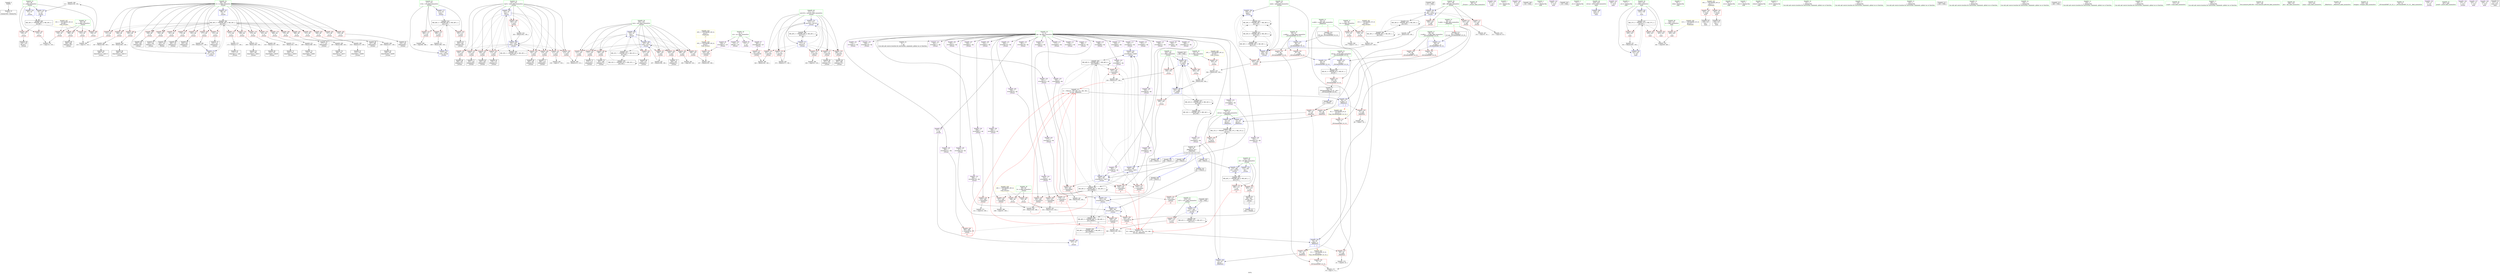 digraph "SVFG" {
	label="SVFG";

	Node0x555d37c96600 [shape=record,color=grey,label="{NodeID: 0\nNullPtr}"];
	Node0x555d37c96600 -> Node0x555d37cc2840[style=solid];
	Node0x555d37cd6170 [shape=record,color=grey,label="{NodeID: 360\n137 = Binary(136, 138, )\n}"];
	Node0x555d37cd6170 -> Node0x555d37ccfd20[style=solid];
	Node0x555d37cd0f00 [shape=record,color=blue,label="{NodeID: 277\n117\<--42\ni134\<--\n_Z3runv\n}"];
	Node0x555d37cd0f00 -> Node0x555d37cf3440[style=dashed];
	Node0x555d37cc4d30 [shape=record,color=red,label="{NodeID: 194\n182\<--101\n\<--lastv\n_Z3runv\n}"];
	Node0x555d37cc4d30 -> Node0x555d37cc3190[style=solid];
	Node0x555d37cc17d0 [shape=record,color=purple,label="{NodeID: 111\n244\<--7\narrayidx52\<--dp\n_Z3runv\n}"];
	Node0x555d37caef90 [shape=record,color=green,label="{NodeID: 28\n86\<--87\n_Z3runv\<--_Z3runv_field_insensitive\n}"];
	Node0x555d37ccb080 [shape=record,color=grey,label="{NodeID: 388\n385 = cmp(384, 386, )\n}"];
	Node0x555d37cc63f0 [shape=record,color=red,label="{NodeID: 222\n403\<--115\n\<--ret\n_Z3runv\n}"];
	Node0x555d37cc63f0 -> Node0x555d37cc4850[style=solid];
	Node0x555d37cc7eb0 [shape=record,color=purple,label="{NodeID: 139\n427\<--17\n\<--.str.3\nmain\n}"];
	Node0x555d37cc2b10 [shape=record,color=black,label="{NodeID: 56\n29\<--59\n_Z6betterii_ret\<--\n_Z6betterii\n|{<s0>5|<s1>8|<s2>9|<s3>10|<s4>12|<s5>13}}"];
	Node0x555d37cc2b10:s0 -> Node0x555d37d0f9b0[style=solid,color=blue];
	Node0x555d37cc2b10:s1 -> Node0x555d37d0fb10[style=solid,color=blue];
	Node0x555d37cc2b10:s2 -> Node0x555d37d100d0[style=solid,color=blue];
	Node0x555d37cc2b10:s3 -> Node0x555d37d0fc50[style=solid,color=blue];
	Node0x555d37cc2b10:s4 -> Node0x555d37d10400[style=solid,color=blue];
	Node0x555d37cc2b10:s5 -> Node0x555d37d0ff30[style=solid,color=blue];
	Node0x555d37d0f620 [shape=record,color=black,label="{NodeID: 499\n53 = PHI(61, )\n}"];
	Node0x555d37d0f620 -> Node0x555d37cc8870[style=solid];
	Node0x555d37ccf910 [shape=record,color=blue,label="{NodeID: 250\n66\<--62\n__a.addr\<--__a\n_ZSt3minIiERKT_S2_S2_\n}"];
	Node0x555d37ccf910 -> Node0x555d37cc8a10[style=dashed];
	Node0x555d37ccf910 -> Node0x555d37cc8ae0[style=dashed];
	Node0x555d37cc9570 [shape=record,color=red,label="{NodeID: 167\n125\<--97\n\<--i\n_Z3runv\n}"];
	Node0x555d37cc9570 -> Node0x555d37cd7df0[style=solid];
	Node0x555d37cc41d0 [shape=record,color=black,label="{NodeID: 84\n339\<--338\nidxprom108\<--\n_Z3runv\n}"];
	Node0x555d37cab480 [shape=record,color=green,label="{NodeID: 1\n11\<--1\n.str\<--dummyObj\nGlob }"];
	Node0x555d37cd62f0 [shape=record,color=grey,label="{NodeID: 361\n224 = Binary(223, 138, )\n}"];
	Node0x555d37cd62f0 -> Node0x555d37cc34d0[style=solid];
	Node0x555d37cd0fd0 [shape=record,color=blue,label="{NodeID: 278\n115\<--396\nret\<--call142\n_Z3runv\n}"];
	Node0x555d37cd0fd0 -> Node0x555d37cf2f40[style=dashed];
	Node0x555d37cc4e00 [shape=record,color=red,label="{NodeID: 195\n193\<--101\n\<--lastv\n_Z3runv\n}"];
	Node0x555d37cc4e00 -> Node0x555d37cc3330[style=solid];
	Node0x555d37cc18a0 [shape=record,color=purple,label="{NodeID: 112\n247\<--7\narrayidx54\<--dp\n_Z3runv\n}"];
	Node0x555d37cc18a0 -> Node0x555d37cd03a0[style=solid];
	Node0x555d37caf090 [shape=record,color=green,label="{NodeID: 29\n89\<--90\nd\<--d_field_insensitive\n_Z3runv\n}"];
	Node0x555d37caf090 -> Node0x555d37cc8ef0[style=solid];
	Node0x555d37caf090 -> Node0x555d37cc8fc0[style=solid];
	Node0x555d37cc64c0 [shape=record,color=red,label="{NodeID: 223\n384\<--117\n\<--i134\n_Z3runv\n}"];
	Node0x555d37cc64c0 -> Node0x555d37ccb080[style=solid];
	Node0x555d37cc7f80 [shape=record,color=purple,label="{NodeID: 140\n432\<--20\n\<--.str.4\nmain\n}"];
	Node0x555d37cc2be0 [shape=record,color=black,label="{NodeID: 57\n61\<--84\n_ZSt3minIiERKT_S2_S2__ret\<--\n_ZSt3minIiERKT_S2_S2_\n|{<s0>1}}"];
	Node0x555d37cc2be0:s0 -> Node0x555d37d0f620[style=solid,color=blue];
	Node0x555d37d0f810 [shape=record,color=black,label="{NodeID: 500\n134 = PHI()\n}"];
	Node0x555d37ccf9e0 [shape=record,color=blue,label="{NodeID: 251\n68\<--63\n__b.addr\<--__b\n_ZSt3minIiERKT_S2_S2_\n}"];
	Node0x555d37ccf9e0 -> Node0x555d37cc8bb0[style=dashed];
	Node0x555d37ccf9e0 -> Node0x555d37cc8c80[style=dashed];
	Node0x555d37cc9640 [shape=record,color=red,label="{NodeID: 168\n129\<--97\n\<--i\n_Z3runv\n}"];
	Node0x555d37cc9640 -> Node0x555d37cc2cb0[style=solid];
	Node0x555d37cc42a0 [shape=record,color=black,label="{NodeID: 85\n348\<--347\nidxprom113\<--add112\n_Z3runv\n}"];
	Node0x555d37caace0 [shape=record,color=green,label="{NodeID: 2\n13\<--1\n.str.1\<--dummyObj\nGlob }"];
	Node0x555d37cd6470 [shape=record,color=grey,label="{NodeID: 362\n187 = Binary(185, 186, )\n|{<s0>5}}"];
	Node0x555d37cd6470:s0 -> Node0x555d37d11080[style=solid,color=red];
	Node0x555d37cd10a0 [shape=record,color=blue,label="{NodeID: 279\n117\<--400\ni134\<--inc144\n_Z3runv\n}"];
	Node0x555d37cd10a0 -> Node0x555d37cf3440[style=dashed];
	Node0x555d37cc4ed0 [shape=record,color=red,label="{NodeID: 196\n213\<--101\n\<--lastv\n_Z3runv\n}"];
	Node0x555d37cc4ed0 -> Node0x555d37cd6770[style=solid];
	Node0x555d37cc1970 [shape=record,color=purple,label="{NodeID: 113\n271\<--7\narrayidx63\<--dp\n_Z3runv\n}"];
	Node0x555d37caf160 [shape=record,color=green,label="{NodeID: 30\n91\<--92\nii\<--ii_field_insensitive\n_Z3runv\n}"];
	Node0x555d37caf160 -> Node0x555d37cc9090[style=solid];
	Node0x555d37ce8640 [shape=record,color=black,label="{NodeID: 390\nMR_28V_3 = PHI(MR_28V_4, MR_28V_2, )\npts\{100 \}\n}"];
	Node0x555d37ce8640 -> Node0x555d37cc97e0[style=dashed];
	Node0x555d37ce8640 -> Node0x555d37cc98b0[style=dashed];
	Node0x555d37ce8640 -> Node0x555d37cc9980[style=dashed];
	Node0x555d37ce8640 -> Node0x555d37cc9a50[style=dashed];
	Node0x555d37ce8640 -> Node0x555d37cc9b20[style=dashed];
	Node0x555d37ce8640 -> Node0x555d37cc9bf0[style=dashed];
	Node0x555d37ce8640 -> Node0x555d37cc9cc0[style=dashed];
	Node0x555d37ce8640 -> Node0x555d37cc9d90[style=dashed];
	Node0x555d37ce8640 -> Node0x555d37cc9e60[style=dashed];
	Node0x555d37ce8640 -> Node0x555d37cc9f30[style=dashed];
	Node0x555d37ce8640 -> Node0x555d37cca000[style=dashed];
	Node0x555d37ce8640 -> Node0x555d37cca0d0[style=dashed];
	Node0x555d37ce8640 -> Node0x555d37cca1a0[style=dashed];
	Node0x555d37ce8640 -> Node0x555d37cca270[style=dashed];
	Node0x555d37ce8640 -> Node0x555d37cca340[style=dashed];
	Node0x555d37ce8640 -> Node0x555d37cca410[style=dashed];
	Node0x555d37ce8640 -> Node0x555d37cca4e0[style=dashed];
	Node0x555d37ce8640 -> Node0x555d37cca5b0[style=dashed];
	Node0x555d37ce8640 -> Node0x555d37cca680[style=dashed];
	Node0x555d37ce8640 -> Node0x555d37cca750[style=dashed];
	Node0x555d37ce8640 -> Node0x555d37cca820[style=dashed];
	Node0x555d37ce8640 -> Node0x555d37cd0d60[style=dashed];
	Node0x555d37cc6590 [shape=record,color=red,label="{NodeID: 224\n392\<--117\n\<--i134\n_Z3runv\n}"];
	Node0x555d37cc6590 -> Node0x555d37cc4780[style=solid];
	Node0x555d37cc8050 [shape=record,color=purple,label="{NodeID: 141\n433\<--22\n\<--.str.5\nmain\n}"];
	Node0x555d37cc2cb0 [shape=record,color=black,label="{NodeID: 58\n130\<--129\nidx.ext\<--\n_Z3runv\n}"];
	Node0x555d37d0f8e0 [shape=record,color=black,label="{NodeID: 501\n120 = PHI()\n}"];
	Node0x555d37ccfab0 [shape=record,color=blue,label="{NodeID: 252\n64\<--78\nretval\<--\n_ZSt3minIiERKT_S2_S2_\n}"];
	Node0x555d37ccfab0 -> Node0x555d37cedf40[style=dashed];
	Node0x555d37cc9710 [shape=record,color=red,label="{NodeID: 169\n136\<--97\n\<--i\n_Z3runv\n}"];
	Node0x555d37cc9710 -> Node0x555d37cd6170[style=solid];
	Node0x555d37cc4370 [shape=record,color=black,label="{NodeID: 86\n351\<--350\nidxprom115\<--\n_Z3runv\n}"];
	Node0x555d37caad70 [shape=record,color=green,label="{NodeID: 3\n15\<--1\n.str.2\<--dummyObj\nGlob }"];
	Node0x555d37cd65f0 [shape=record,color=grey,label="{NodeID: 363\n372 = Binary(371, 138, )\n}"];
	Node0x555d37cd65f0 -> Node0x555d37cd0c90[style=solid];
	Node0x555d37cd1170 [shape=record,color=blue,label="{NodeID: 280\n418\<--42\nretval\<--\nmain\n}"];
	Node0x555d37cc4fa0 [shape=record,color=red,label="{NodeID: 197\n234\<--101\n\<--lastv\n_Z3runv\n}"];
	Node0x555d37cc4fa0 -> Node0x555d37cc3740[style=solid];
	Node0x555d37cc1a40 [shape=record,color=purple,label="{NodeID: 114\n274\<--7\narrayidx65\<--dp\n_Z3runv\n}"];
	Node0x555d37cc1a40 -> Node0x555d37ccea70[style=solid];
	Node0x555d37caf230 [shape=record,color=green,label="{NodeID: 31\n93\<--94\nm\<--m_field_insensitive\n_Z3runv\n}"];
	Node0x555d37caf230 -> Node0x555d37cc9160[style=solid];
	Node0x555d37caf230 -> Node0x555d37cc9230[style=solid];
	Node0x555d37ce8b40 [shape=record,color=black,label="{NodeID: 391\nMR_30V_2 = PHI(MR_30V_4, MR_30V_1, )\npts\{102 \}\n}"];
	Node0x555d37ce8b40 -> Node0x555d37ccff90[style=dashed];
	Node0x555d37cc6660 [shape=record,color=red,label="{NodeID: 225\n399\<--117\n\<--i134\n_Z3runv\n}"];
	Node0x555d37cc6660 -> Node0x555d37cd71f0[style=solid];
	Node0x555d37cc8120 [shape=record,color=purple,label="{NodeID: 142\n445\<--25\n\<--.str.6\nmain\n}"];
	Node0x555d37cc2d80 [shape=record,color=black,label="{NodeID: 59\n162\<--161\nidxprom\<--\n_Z3runv\n}"];
	Node0x555d37d0f9b0 [shape=record,color=black,label="{NodeID: 502\n188 = PHI(29, )\n}"];
	Node0x555d37d0f9b0 -> Node0x555d37cd0060[style=solid];
	Node0x555d37ccfb80 [shape=record,color=blue,label="{NodeID: 253\n64\<--81\nretval\<--\n_ZSt3minIiERKT_S2_S2_\n}"];
	Node0x555d37ccfb80 -> Node0x555d37cedf40[style=dashed];
	Node0x555d37cc97e0 [shape=record,color=red,label="{NodeID: 170\n151\<--99\n\<--i2\n_Z3runv\n}"];
	Node0x555d37cc97e0 -> Node0x555d37cd7f70[style=solid];
	Node0x555d37cc4440 [shape=record,color=black,label="{NodeID: 87\n355\<--354\nidxprom117\<--\n_Z3runv\n}"];
	Node0x555d37caae00 [shape=record,color=green,label="{NodeID: 4\n17\<--1\n.str.3\<--dummyObj\nGlob }"];
	Node0x555d37cd6770 [shape=record,color=grey,label="{NodeID: 364\n214 = Binary(212, 213, )\n}"];
	Node0x555d37cd1240 [shape=record,color=blue,label="{NodeID: 281\n422\<--138\ni\<--\nmain\n}"];
	Node0x555d37cd1240 -> Node0x555d37cf5740[style=dashed];
	Node0x555d37cc5070 [shape=record,color=red,label="{NodeID: 198\n279\<--101\n\<--lastv\n_Z3runv\n}"];
	Node0x555d37cc5070 -> Node0x555d37cc3c20[style=solid];
	Node0x555d37cc6bb0 [shape=record,color=purple,label="{NodeID: 115\n278\<--7\narrayidx67\<--dp\n_Z3runv\n}"];
	Node0x555d37caf300 [shape=record,color=green,label="{NodeID: 32\n95\<--96\nn\<--n_field_insensitive\n_Z3runv\n}"];
	Node0x555d37caf300 -> Node0x555d37cc9300[style=solid];
	Node0x555d37caf300 -> Node0x555d37cc93d0[style=solid];
	Node0x555d37caf300 -> Node0x555d37cc94a0[style=solid];
	Node0x555d37ce9040 [shape=record,color=black,label="{NodeID: 392\nMR_32V_2 = PHI(MR_32V_3, MR_32V_1, )\npts\{104 \}\n}"];
	Node0x555d37ce9040 -> Node0x555d37cd0130[style=dashed];
	Node0x555d37ce9040 -> Node0x555d37ce9040[style=dashed];
	Node0x555d37ce9040 -> Node0x555d37cef840[style=dashed];
	Node0x555d37cc6730 [shape=record,color=red,label="{NodeID: 226\n167\<--166\n\<--arrayidx10\n_Z3runv\n}"];
	Node0x555d37cc6730 -> Node0x555d37ccad80[style=solid];
	Node0x555d37cc81f0 [shape=record,color=purple,label="{NodeID: 143\n132\<--4\nadd.ptr\<--arr\n_Z3runv\n}"];
	Node0x555d37cc2e50 [shape=record,color=black,label="{NodeID: 60\n165\<--164\nidxprom9\<--\n_Z3runv\n}"];
	Node0x555d37d0fb10 [shape=record,color=black,label="{NodeID: 503\n240 = PHI(29, )\n}"];
	Node0x555d37d0fb10 -> Node0x555d37cd03a0[style=solid];
	Node0x555d37ccfc50 [shape=record,color=blue,label="{NodeID: 254\n97\<--42\ni\<--\n_Z3runv\n}"];
	Node0x555d37ccfc50 -> Node0x555d37ceda40[style=dashed];
	Node0x555d37cc98b0 [shape=record,color=red,label="{NodeID: 171\n161\<--99\n\<--i2\n_Z3runv\n}"];
	Node0x555d37cc98b0 -> Node0x555d37cc2d80[style=solid];
	Node0x555d37cc4510 [shape=record,color=black,label="{NodeID: 88\n364\<--363\nidxprom123\<--add122\n_Z3runv\n}"];
	Node0x555d37caae90 [shape=record,color=green,label="{NodeID: 5\n19\<--1\nstdin\<--dummyObj\nGlob }"];
	Node0x555d37cd68f0 [shape=record,color=grey,label="{NodeID: 365\n378 = Binary(377, 138, )\n}"];
	Node0x555d37cd68f0 -> Node0x555d37cd0d60[style=solid];
	Node0x555d37cd1310 [shape=record,color=blue,label="{NodeID: 282\n422\<--451\ni\<--inc\nmain\n}"];
	Node0x555d37cd1310 -> Node0x555d37cf5740[style=dashed];
	Node0x555d37cc5140 [shape=record,color=red,label="{NodeID: 199\n302\<--101\n\<--lastv\n_Z3runv\n}"];
	Node0x555d37cc5140 -> Node0x555d37cd59f0[style=solid];
	Node0x555d37cc6c40 [shape=record,color=purple,label="{NodeID: 116\n281\<--7\narrayidx69\<--dp\n_Z3runv\n}"];
	Node0x555d37cc6c40 -> Node0x555d37cceb40[style=solid];
	Node0x555d37caf3d0 [shape=record,color=green,label="{NodeID: 33\n97\<--98\ni\<--i_field_insensitive\n_Z3runv\n}"];
	Node0x555d37caf3d0 -> Node0x555d37cc9570[style=solid];
	Node0x555d37caf3d0 -> Node0x555d37cc9640[style=solid];
	Node0x555d37caf3d0 -> Node0x555d37cc9710[style=solid];
	Node0x555d37caf3d0 -> Node0x555d37ccfc50[style=solid];
	Node0x555d37caf3d0 -> Node0x555d37ccfd20[style=solid];
	Node0x555d37ce9540 [shape=record,color=black,label="{NodeID: 393\nMR_34V_2 = PHI(MR_34V_3, MR_34V_1, )\npts\{106 \}\n}"];
	Node0x555d37ce9540 -> Node0x555d37cd0200[style=dashed];
	Node0x555d37ce9540 -> Node0x555d37ce9540[style=dashed];
	Node0x555d37ce9540 -> Node0x555d37cefd40[style=dashed];
	Node0x555d37cc6800 [shape=record,color=red,label="{NodeID: 227\n178\<--177\n\<--arrayidx15\n_Z3runv\n|{<s0>5}}"];
	Node0x555d37cc6800:s0 -> Node0x555d37d10b30[style=solid,color=red];
	Node0x555d37cc82c0 [shape=record,color=red,label="{NodeID: 144\n425\<--19\n\<--stdin\nmain\n}"];
	Node0x555d37cc82c0 -> Node0x555d37cc4920[style=solid];
	Node0x555d37cc2f20 [shape=record,color=black,label="{NodeID: 61\n173\<--172\nidxprom12\<--add\n_Z3runv\n}"];
	Node0x555d37d0fc50 [shape=record,color=black,label="{NodeID: 504\n326 = PHI(29, )\n}"];
	Node0x555d37d0fc50 -> Node0x555d37cd0950[style=solid];
	Node0x555d37ccfd20 [shape=record,color=blue,label="{NodeID: 255\n97\<--137\ni\<--inc\n_Z3runv\n}"];
	Node0x555d37ccfd20 -> Node0x555d37ceda40[style=dashed];
	Node0x555d37cc9980 [shape=record,color=red,label="{NodeID: 172\n171\<--99\n\<--i2\n_Z3runv\n}"];
	Node0x555d37cc9980 -> Node0x555d37cd7370[style=solid];
	Node0x555d37cc45e0 [shape=record,color=black,label="{NodeID: 89\n367\<--366\nidxprom125\<--\n_Z3runv\n}"];
	Node0x555d37caaf50 [shape=record,color=green,label="{NodeID: 6\n20\<--1\n.str.4\<--dummyObj\nGlob }"];
	Node0x555d37cd6a70 [shape=record,color=grey,label="{NodeID: 366\n239 = Binary(237, 238, )\n|{<s0>8}}"];
	Node0x555d37cd6a70:s0 -> Node0x555d37d11080[style=solid,color=red];
	Node0x555d37cc5210 [shape=record,color=red,label="{NodeID: 200\n199\<--103\n\<--now\n_Z3runv\n}"];
	Node0x555d37cc5210 -> Node0x555d37ccac00[style=solid];
	Node0x555d37cc6cd0 [shape=record,color=purple,label="{NodeID: 117\n289\<--7\narrayidx74\<--dp\n_Z3runv\n}"];
	Node0x555d37cc0920 [shape=record,color=green,label="{NodeID: 34\n99\<--100\ni2\<--i2_field_insensitive\n_Z3runv\n}"];
	Node0x555d37cc0920 -> Node0x555d37cc97e0[style=solid];
	Node0x555d37cc0920 -> Node0x555d37cc98b0[style=solid];
	Node0x555d37cc0920 -> Node0x555d37cc9980[style=solid];
	Node0x555d37cc0920 -> Node0x555d37cc9a50[style=solid];
	Node0x555d37cc0920 -> Node0x555d37cc9b20[style=solid];
	Node0x555d37cc0920 -> Node0x555d37cc9bf0[style=solid];
	Node0x555d37cc0920 -> Node0x555d37cc9cc0[style=solid];
	Node0x555d37cc0920 -> Node0x555d37cc9d90[style=solid];
	Node0x555d37cc0920 -> Node0x555d37cc9e60[style=solid];
	Node0x555d37cc0920 -> Node0x555d37cc9f30[style=solid];
	Node0x555d37cc0920 -> Node0x555d37cca000[style=solid];
	Node0x555d37cc0920 -> Node0x555d37cca0d0[style=solid];
	Node0x555d37cc0920 -> Node0x555d37cca1a0[style=solid];
	Node0x555d37cc0920 -> Node0x555d37cca270[style=solid];
	Node0x555d37cc0920 -> Node0x555d37cca340[style=solid];
	Node0x555d37cc0920 -> Node0x555d37cca410[style=solid];
	Node0x555d37cc0920 -> Node0x555d37cca4e0[style=solid];
	Node0x555d37cc0920 -> Node0x555d37cca5b0[style=solid];
	Node0x555d37cc0920 -> Node0x555d37cca680[style=solid];
	Node0x555d37cc0920 -> Node0x555d37cca750[style=solid];
	Node0x555d37cc0920 -> Node0x555d37cca820[style=solid];
	Node0x555d37cc0920 -> Node0x555d37ccfec0[style=solid];
	Node0x555d37cc0920 -> Node0x555d37cd0d60[style=solid];
	Node0x555d37ce9a40 [shape=record,color=black,label="{NodeID: 394\nMR_36V_2 = PHI(MR_36V_3, MR_36V_1, )\npts\{108 \}\n}"];
	Node0x555d37ce9a40 -> Node0x555d37cd02d0[style=dashed];
	Node0x555d37ce9a40 -> Node0x555d37ce9a40[style=dashed];
	Node0x555d37ce9a40 -> Node0x555d37cf0240[style=dashed];
	Node0x555d37cc68d0 [shape=record,color=red,label="{NodeID: 228\n185\<--184\n\<--arrayidx19\n_Z3runv\n}"];
	Node0x555d37cc68d0 -> Node0x555d37cd6470[style=solid];
	Node0x555d37cc8390 [shape=record,color=red,label="{NodeID: 145\n431\<--24\n\<--stdout\nmain\n}"];
	Node0x555d37cc8390 -> Node0x555d37cc49f0[style=solid];
	Node0x555d37cc2ff0 [shape=record,color=black,label="{NodeID: 62\n176\<--175\nidxprom14\<--\n_Z3runv\n}"];
	Node0x555d37d0fd90 [shape=record,color=black,label="{NodeID: 505\n208 = PHI()\n}"];
	Node0x555d37d0fd90 -> Node0x555d37cd0200[style=solid];
	Node0x555d37cf2a40 [shape=record,color=black,label="{NodeID: 422\nMR_48V_4 = PHI(MR_48V_11, MR_48V_3, )\npts\{100000 \}\n}"];
	Node0x555d37cf2a40 -> Node0x555d37cc6730[style=dashed];
	Node0x555d37cf2a40 -> Node0x555d37cc6800[style=dashed];
	Node0x555d37cf2a40 -> Node0x555d37cc68d0[style=dashed];
	Node0x555d37cf2a40 -> Node0x555d37ccec10[style=dashed];
	Node0x555d37cf2a40 -> Node0x555d37ccece0[style=dashed];
	Node0x555d37cf2a40 -> Node0x555d37ccedb0[style=dashed];
	Node0x555d37cf2a40 -> Node0x555d37cd0060[style=dashed];
	Node0x555d37cf2a40 -> Node0x555d37cd0950[style=dashed];
	Node0x555d37cf2a40 -> Node0x555d37ceae40[style=dashed];
	Node0x555d37cf2a40 -> Node0x555d37cf2a40[style=dashed];
	Node0x555d37ccfdf0 [shape=record,color=blue,label="{NodeID: 256\n147\<--42\n\<--\n_Z3runv\n}"];
	Node0x555d37ccfdf0 -> Node0x555d37ceae40[style=dashed];
	Node0x555d37cc9a50 [shape=record,color=red,label="{NodeID: 173\n179\<--99\n\<--i2\n_Z3runv\n}"];
	Node0x555d37cc9a50 -> Node0x555d37cc30c0[style=solid];
	Node0x555d37cc46b0 [shape=record,color=black,label="{NodeID: 90\n390\<--389\nidxprom138\<--\n_Z3runv\n}"];
	Node0x555d37cadcb0 [shape=record,color=green,label="{NodeID: 7\n22\<--1\n.str.5\<--dummyObj\nGlob }"];
	Node0x555d37cd6bf0 [shape=record,color=grey,label="{NodeID: 367\n297 = Binary(296, 138, )\n}"];
	Node0x555d37cd6bf0 -> Node0x555d37cd07b0[style=solid];
	Node0x555d37cc52e0 [shape=record,color=red,label="{NodeID: 201\n206\<--103\n\<--now\n_Z3runv\n}"];
	Node0x555d37cc52e0 -> Node0x555d37cd5b70[style=solid];
	Node0x555d37cc6da0 [shape=record,color=purple,label="{NodeID: 118\n292\<--7\narrayidx76\<--dp\n_Z3runv\n}"];
	Node0x555d37cc6da0 -> Node0x555d37cd06e0[style=solid];
	Node0x555d37cc09b0 [shape=record,color=green,label="{NodeID: 35\n101\<--102\nlastv\<--lastv_field_insensitive\n_Z3runv\n}"];
	Node0x555d37cc09b0 -> Node0x555d37cca8f0[style=solid];
	Node0x555d37cc09b0 -> Node0x555d37cc4b90[style=solid];
	Node0x555d37cc09b0 -> Node0x555d37cc4c60[style=solid];
	Node0x555d37cc09b0 -> Node0x555d37cc4d30[style=solid];
	Node0x555d37cc09b0 -> Node0x555d37cc4e00[style=solid];
	Node0x555d37cc09b0 -> Node0x555d37cc4ed0[style=solid];
	Node0x555d37cc09b0 -> Node0x555d37cc4fa0[style=solid];
	Node0x555d37cc09b0 -> Node0x555d37cc5070[style=solid];
	Node0x555d37cc09b0 -> Node0x555d37cc5140[style=solid];
	Node0x555d37cc09b0 -> Node0x555d37ccff90[style=solid];
	Node0x555d37cc09b0 -> Node0x555d37cd0880[style=solid];
	Node0x555d37ce9f40 [shape=record,color=black,label="{NodeID: 395\nMR_38V_2 = PHI(MR_38V_3, MR_38V_1, )\npts\{110 \}\n}"];
	Node0x555d37ce9f40 -> Node0x555d37cd0470[style=dashed];
	Node0x555d37ce9f40 -> Node0x555d37cd0540[style=dashed];
	Node0x555d37ce9f40 -> Node0x555d37ce9f40[style=dashed];
	Node0x555d37ce9f40 -> Node0x555d37cecb40[style=dashed];
	Node0x555d37ce9f40 -> Node0x555d37cf0740[style=dashed];
	Node0x555d37cc69a0 [shape=record,color=red,label="{NodeID: 229\n205\<--204\n\<--arrayidx31\n_Z3runv\n}"];
	Node0x555d37cc69a0 -> Node0x555d37cd5b70[style=solid];
	Node0x555d37cc8460 [shape=record,color=red,label="{NodeID: 146\n59\<--32\n\<--retval\n_Z6betterii\n}"];
	Node0x555d37cc8460 -> Node0x555d37cc2b10[style=solid];
	Node0x555d37cc30c0 [shape=record,color=black,label="{NodeID: 63\n180\<--179\nidxprom16\<--\n_Z3runv\n}"];
	Node0x555d37d0fe60 [shape=record,color=black,label="{NodeID: 506\n215 = PHI()\n}"];
	Node0x555d37d0fe60 -> Node0x555d37cd02d0[style=solid];
	Node0x555d37cf2f40 [shape=record,color=black,label="{NodeID: 423\nMR_44V_3 = PHI(MR_44V_4, MR_44V_2, )\npts\{116 \}\n}"];
	Node0x555d37cf2f40 -> Node0x555d37cc6320[style=dashed];
	Node0x555d37cf2f40 -> Node0x555d37cc63f0[style=dashed];
	Node0x555d37cf2f40 -> Node0x555d37cd0fd0[style=dashed];
	Node0x555d37ccfec0 [shape=record,color=blue,label="{NodeID: 257\n99\<--42\ni2\<--\n_Z3runv\n}"];
	Node0x555d37ccfec0 -> Node0x555d37ce8640[style=dashed];
	Node0x555d37cc9b20 [shape=record,color=red,label="{NodeID: 174\n189\<--99\n\<--i2\n_Z3runv\n}"];
	Node0x555d37cc9b20 -> Node0x555d37cd7070[style=solid];
	Node0x555d37cc4780 [shape=record,color=black,label="{NodeID: 91\n393\<--392\nidxprom140\<--\n_Z3runv\n}"];
	Node0x555d37cadd70 [shape=record,color=green,label="{NodeID: 8\n24\<--1\nstdout\<--dummyObj\nGlob }"];
	Node0x555d37cd6d70 [shape=record,color=grey,label="{NodeID: 368\n343 = Binary(341, 342, )\n}"];
	Node0x555d37cc53b0 [shape=record,color=red,label="{NodeID: 202\n212\<--103\n\<--now\n_Z3runv\n}"];
	Node0x555d37cc53b0 -> Node0x555d37cd6770[style=solid];
	Node0x555d37cc6e70 [shape=record,color=purple,label="{NodeID: 119\n308\<--7\narrayidx86\<--dp\n_Z3runv\n}"];
	Node0x555d37cc0a40 [shape=record,color=green,label="{NodeID: 36\n103\<--104\nnow\<--now_field_insensitive\n_Z3runv\n}"];
	Node0x555d37cc0a40 -> Node0x555d37cc5210[style=solid];
	Node0x555d37cc0a40 -> Node0x555d37cc52e0[style=solid];
	Node0x555d37cc0a40 -> Node0x555d37cc53b0[style=solid];
	Node0x555d37cc0a40 -> Node0x555d37cc5480[style=solid];
	Node0x555d37cc0a40 -> Node0x555d37cc5550[style=solid];
	Node0x555d37cc0a40 -> Node0x555d37cc5620[style=solid];
	Node0x555d37cc0a40 -> Node0x555d37cc56f0[style=solid];
	Node0x555d37cc0a40 -> Node0x555d37cc57c0[style=solid];
	Node0x555d37cc0a40 -> Node0x555d37cd0130[style=solid];
	Node0x555d37cc0a40 -> Node0x555d37cd07b0[style=solid];
	Node0x555d37cea440 [shape=record,color=black,label="{NodeID: 396\nMR_40V_2 = PHI(MR_40V_6, MR_40V_1, )\npts\{112 \}\n}"];
	Node0x555d37cea440 -> Node0x555d37cd0a20[style=dashed];
	Node0x555d37cea440 -> Node0x555d37cea440[style=dashed];
	Node0x555d37cc6a70 [shape=record,color=red,label="{NodeID: 230\n230\<--229\n\<--arrayidx43\n_Z3runv\n|{<s0>8}}"];
	Node0x555d37cc6a70:s0 -> Node0x555d37d10b30[style=solid,color=red];
	Node0x555d37cc8530 [shape=record,color=red,label="{NodeID: 147\n40\<--34\n\<--a.addr\n_Z6betterii\n}"];
	Node0x555d37cc8530 -> Node0x555d37cd7670[style=solid];
	Node0x555d37cc3190 [shape=record,color=black,label="{NodeID: 64\n183\<--182\nidxprom18\<--\n_Z3runv\n}"];
	Node0x555d37d0ff30 [shape=record,color=black,label="{NodeID: 507\n396 = PHI(29, )\n}"];
	Node0x555d37d0ff30 -> Node0x555d37cd0fd0[style=solid];
	Node0x555d37cf3440 [shape=record,color=black,label="{NodeID: 424\nMR_46V_3 = PHI(MR_46V_4, MR_46V_2, )\npts\{118 \}\n}"];
	Node0x555d37cf3440 -> Node0x555d37cc64c0[style=dashed];
	Node0x555d37cf3440 -> Node0x555d37cc6590[style=dashed];
	Node0x555d37cf3440 -> Node0x555d37cc6660[style=dashed];
	Node0x555d37cf3440 -> Node0x555d37cd10a0[style=dashed];
	Node0x555d37ccff90 [shape=record,color=blue,label="{NodeID: 258\n101\<--42\nlastv\<--\n_Z3runv\n}"];
	Node0x555d37ccff90 -> Node0x555d37cca8f0[style=dashed];
	Node0x555d37ccff90 -> Node0x555d37cc4b90[style=dashed];
	Node0x555d37ccff90 -> Node0x555d37cc4c60[style=dashed];
	Node0x555d37ccff90 -> Node0x555d37cc4d30[style=dashed];
	Node0x555d37ccff90 -> Node0x555d37cc4e00[style=dashed];
	Node0x555d37ccff90 -> Node0x555d37cc4ed0[style=dashed];
	Node0x555d37ccff90 -> Node0x555d37cc4fa0[style=dashed];
	Node0x555d37ccff90 -> Node0x555d37cc5070[style=dashed];
	Node0x555d37ccff90 -> Node0x555d37cc5140[style=dashed];
	Node0x555d37ccff90 -> Node0x555d37cd0880[style=dashed];
	Node0x555d37ccff90 -> Node0x555d37ce8b40[style=dashed];
	Node0x555d37cc9bf0 [shape=record,color=red,label="{NodeID: 175\n202\<--99\n\<--i2\n_Z3runv\n}"];
	Node0x555d37cc9bf0 -> Node0x555d37cc3400[style=solid];
	Node0x555d37cc4850 [shape=record,color=black,label="{NodeID: 92\n88\<--403\n_Z3runv_ret\<--\n_Z3runv\n|{<s0>17}}"];
	Node0x555d37cc4850:s0 -> Node0x555d37d10640[style=solid,color=blue];
	Node0x555d37cade30 [shape=record,color=green,label="{NodeID: 9\n25\<--1\n.str.6\<--dummyObj\nGlob }"];
	Node0x555d37cd6ef0 [shape=record,color=grey,label="{NodeID: 369\n347 = Binary(346, 138, )\n}"];
	Node0x555d37cd6ef0 -> Node0x555d37cc42a0[style=solid];
	Node0x555d37cc5480 [shape=record,color=red,label="{NodeID: 203\n227\<--103\n\<--now\n_Z3runv\n}"];
	Node0x555d37cc5480 -> Node0x555d37cc35a0[style=solid];
	Node0x555d37cc6f40 [shape=record,color=purple,label="{NodeID: 120\n309\<--7\narrayidx87\<--dp\n_Z3runv\n}"];
	Node0x555d37cc6f40 -> Node0x555d37ccec10[style=solid];
	Node0x555d37cc0ad0 [shape=record,color=green,label="{NodeID: 37\n105\<--106\nc\<--c_field_insensitive\n_Z3runv\n}"];
	Node0x555d37cc0ad0 -> Node0x555d37cc5890[style=solid];
	Node0x555d37cc0ad0 -> Node0x555d37cc5960[style=solid];
	Node0x555d37cc0ad0 -> Node0x555d37cc5a30[style=solid];
	Node0x555d37cc0ad0 -> Node0x555d37cd0200[style=solid];
	Node0x555d37cc0ad0 -> Node0x555d37cd0610[style=solid];
	Node0x555d37cea940 [shape=record,color=black,label="{NodeID: 397\nMR_42V_2 = PHI(MR_42V_5, MR_42V_1, )\npts\{114 \}\n}"];
	Node0x555d37cea940 -> Node0x555d37cd0af0[style=dashed];
	Node0x555d37cea940 -> Node0x555d37cea940[style=dashed];
	Node0x555d37cce9e0 [shape=record,color=red,label="{NodeID: 231\n237\<--236\n\<--arrayidx47\n_Z3runv\n}"];
	Node0x555d37cce9e0 -> Node0x555d37cd6a70[style=solid];
	Node0x555d37cc8600 [shape=record,color=red,label="{NodeID: 148\n50\<--34\n\<--a.addr\n_Z6betterii\n}"];
	Node0x555d37cc8600 -> Node0x555d37ccf770[style=solid];
	Node0x555d37cc3260 [shape=record,color=black,label="{NodeID: 65\n191\<--190\nidxprom23\<--add22\n_Z3runv\n}"];
	Node0x555d37d100d0 [shape=record,color=black,label="{NodeID: 508\n285 = PHI(29, )\n}"];
	Node0x555d37d100d0 -> Node0x555d37cd06e0[style=solid];
	Node0x555d37cd0060 [shape=record,color=blue,label="{NodeID: 259\n195\<--188\narrayidx26\<--call21\n_Z3runv\n}"];
	Node0x555d37cd0060 -> Node0x555d37cc6a70[style=dashed];
	Node0x555d37cd0060 -> Node0x555d37cce9e0[style=dashed];
	Node0x555d37cd0060 -> Node0x555d37ccea70[style=dashed];
	Node0x555d37cd0060 -> Node0x555d37cceb40[style=dashed];
	Node0x555d37cd0060 -> Node0x555d37cd03a0[style=dashed];
	Node0x555d37cd0060 -> Node0x555d37cd06e0[style=dashed];
	Node0x555d37cd0060 -> Node0x555d37ced540[style=dashed];
	Node0x555d37cd0060 -> Node0x555d37cf2a40[style=dashed];
	Node0x555d37cc9cc0 [shape=record,color=red,label="{NodeID: 176\n223\<--99\n\<--i2\n_Z3runv\n}"];
	Node0x555d37cc9cc0 -> Node0x555d37cd62f0[style=solid];
	Node0x555d37cc4920 [shape=record,color=black,label="{NodeID: 93\n428\<--425\ncall\<--\nmain\n}"];
	Node0x555d37cadef0 [shape=record,color=green,label="{NodeID: 10\n42\<--1\n\<--dummyObj\nCan only get source location for instruction, argument, global var or function.}"];
	Node0x555d37cd7070 [shape=record,color=grey,label="{NodeID: 370\n190 = Binary(189, 138, )\n}"];
	Node0x555d37cd7070 -> Node0x555d37cc3260[style=solid];
	Node0x555d37cc5550 [shape=record,color=red,label="{NodeID: 204\n245\<--103\n\<--now\n_Z3runv\n}"];
	Node0x555d37cc5550 -> Node0x555d37cc38e0[style=solid];
	Node0x555d37cc7010 [shape=record,color=purple,label="{NodeID: 121\n316\<--7\narrayidx92\<--dp\n_Z3runv\n}"];
	Node0x555d37cc0b60 [shape=record,color=green,label="{NodeID: 38\n107\<--108\ndiff\<--diff_field_insensitive\n_Z3runv\n}"];
	Node0x555d37cc0b60 -> Node0x555d37cc5b00[style=solid];
	Node0x555d37cc0b60 -> Node0x555d37cc5bd0[style=solid];
	Node0x555d37cc0b60 -> Node0x555d37cc5ca0[style=solid];
	Node0x555d37cc0b60 -> Node0x555d37cd02d0[style=solid];
	Node0x555d37ceae40 [shape=record,color=black,label="{NodeID: 398\nMR_48V_3 = PHI(MR_48V_15, MR_48V_2, )\npts\{100000 \}\n|{|<s2>17}}"];
	Node0x555d37ceae40 -> Node0x555d37ccf0f0[style=dashed];
	Node0x555d37ceae40 -> Node0x555d37cf2a40[style=dashed];
	Node0x555d37ceae40:s2 -> Node0x555d37cf5240[style=dashed,color=blue];
	Node0x555d37ccea70 [shape=record,color=red,label="{NodeID: 232\n275\<--274\n\<--arrayidx65\n_Z3runv\n|{<s0>9}}"];
	Node0x555d37ccea70:s0 -> Node0x555d37d10b30[style=solid,color=red];
	Node0x555d37cc86d0 [shape=record,color=red,label="{NodeID: 149\n44\<--36\n\<--b.addr\n_Z6betterii\n}"];
	Node0x555d37cc86d0 -> Node0x555d37ccf6a0[style=solid];
	Node0x555d37cc3330 [shape=record,color=black,label="{NodeID: 66\n194\<--193\nidxprom25\<--\n_Z3runv\n}"];
	Node0x555d37d10330 [shape=record,color=black,label="{NodeID: 509\n344 = PHI()\n}"];
	Node0x555d37d10330 -> Node0x555d37cd0af0[style=solid];
	Node0x555d37cd0130 [shape=record,color=blue,label="{NodeID: 260\n103\<--42\nnow\<--\n_Z3runv\n}"];
	Node0x555d37cd0130 -> Node0x555d37cc5210[style=dashed];
	Node0x555d37cd0130 -> Node0x555d37cc52e0[style=dashed];
	Node0x555d37cd0130 -> Node0x555d37cc53b0[style=dashed];
	Node0x555d37cd0130 -> Node0x555d37cc5480[style=dashed];
	Node0x555d37cd0130 -> Node0x555d37cc5550[style=dashed];
	Node0x555d37cd0130 -> Node0x555d37cc5620[style=dashed];
	Node0x555d37cd0130 -> Node0x555d37cc56f0[style=dashed];
	Node0x555d37cd0130 -> Node0x555d37cc57c0[style=dashed];
	Node0x555d37cd0130 -> Node0x555d37cd07b0[style=dashed];
	Node0x555d37cd0130 -> Node0x555d37cef840[style=dashed];
	Node0x555d37cc9d90 [shape=record,color=red,label="{NodeID: 177\n231\<--99\n\<--i2\n_Z3runv\n}"];
	Node0x555d37cc9d90 -> Node0x555d37cc3670[style=solid];
	Node0x555d37cc49f0 [shape=record,color=black,label="{NodeID: 94\n434\<--431\ncall1\<--\nmain\n}"];
	Node0x555d37cadfb0 [shape=record,color=green,label="{NodeID: 11\n138\<--1\n\<--dummyObj\nCan only get source location for instruction, argument, global var or function.}"];
	Node0x555d37cd71f0 [shape=record,color=grey,label="{NodeID: 371\n400 = Binary(399, 138, )\n}"];
	Node0x555d37cd71f0 -> Node0x555d37cd10a0[style=solid];
	Node0x555d37cc5620 [shape=record,color=red,label="{NodeID: 205\n272\<--103\n\<--now\n_Z3runv\n}"];
	Node0x555d37cc5620 -> Node0x555d37cc3a80[style=solid];
	Node0x555d37cc70e0 [shape=record,color=purple,label="{NodeID: 122\n317\<--7\narrayidx93\<--dp\n_Z3runv\n}"];
	Node0x555d37cc70e0 -> Node0x555d37ccece0[style=solid];
	Node0x555d37cc0c30 [shape=record,color=green,label="{NodeID: 39\n109\<--110\nneed\<--need_field_insensitive\n_Z3runv\n}"];
	Node0x555d37cc0c30 -> Node0x555d37cc5d70[style=solid];
	Node0x555d37cc0c30 -> Node0x555d37cd0470[style=solid];
	Node0x555d37cc0c30 -> Node0x555d37cd0540[style=solid];
	Node0x555d37cceb40 [shape=record,color=red,label="{NodeID: 233\n282\<--281\n\<--arrayidx69\n_Z3runv\n}"];
	Node0x555d37cceb40 -> Node0x555d37cd4df0[style=solid];
	Node0x555d37cc87a0 [shape=record,color=red,label="{NodeID: 150\n47\<--36\n\<--b.addr\n_Z6betterii\n}"];
	Node0x555d37cc87a0 -> Node0x555d37cd80f0[style=solid];
	Node0x555d37cc3400 [shape=record,color=black,label="{NodeID: 67\n203\<--202\nidxprom30\<--\n_Z3runv\n}"];
	Node0x555d37d10400 [shape=record,color=black,label="{NodeID: 510\n361 = PHI(29, )\n}"];
	Node0x555d37d10400 -> Node0x555d37cd0bc0[style=solid];
	Node0x555d37cd0200 [shape=record,color=blue,label="{NodeID: 261\n105\<--208\nc\<--call32\n_Z3runv\n}"];
	Node0x555d37cd0200 -> Node0x555d37cc5890[style=dashed];
	Node0x555d37cd0200 -> Node0x555d37cc5960[style=dashed];
	Node0x555d37cd0200 -> Node0x555d37cd0200[style=dashed];
	Node0x555d37cd0200 -> Node0x555d37cd0610[style=dashed];
	Node0x555d37cd0200 -> Node0x555d37cefd40[style=dashed];
	Node0x555d37cc9e60 [shape=record,color=red,label="{NodeID: 178\n241\<--99\n\<--i2\n_Z3runv\n}"];
	Node0x555d37cc9e60 -> Node0x555d37cd74f0[style=solid];
	Node0x555d37cc4ac0 [shape=record,color=purple,label="{NodeID: 95\n131\<--4\n\<--arr\n_Z3runv\n}"];
	Node0x555d37cae0b0 [shape=record,color=green,label="{NodeID: 12\n142\<--1\n\<--dummyObj\nCan only get source location for instruction, argument, global var or function.}"];
	Node0x555d37ceba40 [shape=record,color=yellow,style=double,label="{NodeID: 455\n2V_1 = ENCHI(MR_2V_0)\npts\{35 \}\nFun[_ZSt3minIiERKT_S2_S2_]}"];
	Node0x555d37ceba40 -> Node0x555d37cc8e20[style=dashed];
	Node0x555d37cd7370 [shape=record,color=grey,label="{NodeID: 372\n172 = Binary(171, 138, )\n}"];
	Node0x555d37cd7370 -> Node0x555d37cc2f20[style=solid];
	Node0x555d37cc56f0 [shape=record,color=red,label="{NodeID: 206\n290\<--103\n\<--now\n_Z3runv\n}"];
	Node0x555d37cc56f0 -> Node0x555d37cc3dc0[style=solid];
	Node0x555d37cc71b0 [shape=record,color=purple,label="{NodeID: 123\n321\<--7\narrayidx95\<--dp\n_Z3runv\n}"];
	Node0x555d37cc0d00 [shape=record,color=green,label="{NodeID: 40\n111\<--112\nnow103\<--now103_field_insensitive\n_Z3runv\n}"];
	Node0x555d37cc0d00 -> Node0x555d37cc5e40[style=solid];
	Node0x555d37cc0d00 -> Node0x555d37cc5f10[style=solid];
	Node0x555d37cc0d00 -> Node0x555d37cc5fe0[style=solid];
	Node0x555d37cc0d00 -> Node0x555d37cc60b0[style=solid];
	Node0x555d37cc0d00 -> Node0x555d37cc6180[style=solid];
	Node0x555d37cc0d00 -> Node0x555d37cd0a20[style=solid];
	Node0x555d37cc0d00 -> Node0x555d37cd0c90[style=solid];
	Node0x555d37ccec10 [shape=record,color=red,label="{NodeID: 234\n310\<--309\n\<--arrayidx87\n_Z3runv\n}"];
	Node0x555d37ccec10 -> Node0x555d37cd77f0[style=solid];
	Node0x555d37cc8870 [shape=record,color=red,label="{NodeID: 151\n56\<--53\n\<--call\n_Z6betterii\n}"];
	Node0x555d37cc8870 -> Node0x555d37ccf840[style=solid];
	Node0x555d37cc34d0 [shape=record,color=black,label="{NodeID: 68\n225\<--224\nidxprom40\<--add39\n_Z3runv\n}"];
	Node0x555d37d10570 [shape=record,color=black,label="{NodeID: 511\n436 = PHI()\n}"];
	Node0x555d37cd4af0 [shape=record,color=grey,label="{NodeID: 345\n325 = Binary(323, 324, )\n|{<s0>10}}"];
	Node0x555d37cd4af0:s0 -> Node0x555d37d11080[style=solid,color=red];
	Node0x555d37cd02d0 [shape=record,color=blue,label="{NodeID: 262\n107\<--215\ndiff\<--call34\n_Z3runv\n}"];
	Node0x555d37cd02d0 -> Node0x555d37cc5b00[style=dashed];
	Node0x555d37cd02d0 -> Node0x555d37cc5bd0[style=dashed];
	Node0x555d37cd02d0 -> Node0x555d37cc5ca0[style=dashed];
	Node0x555d37cd02d0 -> Node0x555d37cd02d0[style=dashed];
	Node0x555d37cd02d0 -> Node0x555d37cf0240[style=dashed];
	Node0x555d37cc9f30 [shape=record,color=red,label="{NodeID: 179\n268\<--99\n\<--i2\n_Z3runv\n}"];
	Node0x555d37cc9f30 -> Node0x555d37cd53f0[style=solid];
	Node0x555d37cc1bc0 [shape=record,color=purple,label="{NodeID: 96\n204\<--4\narrayidx31\<--arr\n_Z3runv\n}"];
	Node0x555d37cc1bc0 -> Node0x555d37cc69a0[style=solid];
	Node0x555d37cae1b0 [shape=record,color=green,label="{NodeID: 13\n143\<--1\n\<--dummyObj\nCan only get source location for instruction, argument, global var or function.}"];
	Node0x555d37cf83e0 [shape=record,color=yellow,style=double,label="{NodeID: 456\n4V_1 = ENCHI(MR_4V_0)\npts\{37 \}\nFun[_ZSt3minIiERKT_S2_S2_]}"];
	Node0x555d37cf83e0 -> Node0x555d37cc8d50[style=dashed];
	Node0x555d37cd74f0 [shape=record,color=grey,label="{NodeID: 373\n242 = Binary(241, 138, )\n}"];
	Node0x555d37cd74f0 -> Node0x555d37cc3810[style=solid];
	Node0x555d37cc57c0 [shape=record,color=red,label="{NodeID: 207\n296\<--103\n\<--now\n_Z3runv\n}"];
	Node0x555d37cc57c0 -> Node0x555d37cd6bf0[style=solid];
	Node0x555d37cc7280 [shape=record,color=purple,label="{NodeID: 124\n322\<--7\narrayidx96\<--dp\n_Z3runv\n}"];
	Node0x555d37cc7280 -> Node0x555d37ccedb0[style=solid];
	Node0x555d37cc0dd0 [shape=record,color=green,label="{NodeID: 41\n113\<--114\nc107\<--c107_field_insensitive\n_Z3runv\n}"];
	Node0x555d37cc0dd0 -> Node0x555d37cc6250[style=solid];
	Node0x555d37cc0dd0 -> Node0x555d37cd0af0[style=solid];
	Node0x555d37ccece0 [shape=record,color=red,label="{NodeID: 235\n318\<--317\n\<--arrayidx93\n_Z3runv\n|{<s0>10}}"];
	Node0x555d37ccece0:s0 -> Node0x555d37d10b30[style=solid,color=red];
	Node0x555d37cc8940 [shape=record,color=red,label="{NodeID: 152\n84\<--64\n\<--retval\n_ZSt3minIiERKT_S2_S2_\n}"];
	Node0x555d37cc8940 -> Node0x555d37cc2be0[style=solid];
	Node0x555d37cc35a0 [shape=record,color=black,label="{NodeID: 69\n228\<--227\nidxprom42\<--\n_Z3runv\n}"];
	Node0x555d37d10640 [shape=record,color=black,label="{NodeID: 512\n444 = PHI(88, )\n}"];
	Node0x555d37cd4c70 [shape=record,color=grey,label="{NodeID: 346\n287 = Binary(286, 138, )\n}"];
	Node0x555d37cd4c70 -> Node0x555d37cc3cf0[style=solid];
	Node0x555d37cd03a0 [shape=record,color=blue,label="{NodeID: 263\n247\<--240\narrayidx54\<--call49\n_Z3runv\n}"];
	Node0x555d37cd03a0 -> Node0x555d37ced540[style=dashed];
	Node0x555d37cca000 [shape=record,color=red,label="{NodeID: 180\n276\<--99\n\<--i2\n_Z3runv\n}"];
	Node0x555d37cca000 -> Node0x555d37cc3b50[style=solid];
	Node0x555d37cc1c90 [shape=record,color=purple,label="{NodeID: 97\n340\<--4\narrayidx109\<--arr\n_Z3runv\n}"];
	Node0x555d37cc1c90 -> Node0x555d37ccee80[style=solid];
	Node0x555d37cae2b0 [shape=record,color=green,label="{NodeID: 14\n144\<--1\n\<--dummyObj\nCan only get source location for instruction, argument, global var or function.}"];
	Node0x555d37cd7670 [shape=record,color=grey,label="{NodeID: 374\n41 = cmp(40, 42, )\n}"];
	Node0x555d37cc5890 [shape=record,color=red,label="{NodeID: 208\n238\<--105\n\<--c\n_Z3runv\n}"];
	Node0x555d37cc5890 -> Node0x555d37cd6a70[style=solid];
	Node0x555d37cc7350 [shape=record,color=purple,label="{NodeID: 125\n330\<--7\narrayidx101\<--dp\n_Z3runv\n}"];
	Node0x555d37cc0ea0 [shape=record,color=green,label="{NodeID: 42\n115\<--116\nret\<--ret_field_insensitive\n_Z3runv\n}"];
	Node0x555d37cc0ea0 -> Node0x555d37cc6320[style=solid];
	Node0x555d37cc0ea0 -> Node0x555d37cc63f0[style=solid];
	Node0x555d37cc0ea0 -> Node0x555d37cd0e30[style=solid];
	Node0x555d37cc0ea0 -> Node0x555d37cd0fd0[style=solid];
	Node0x555d37ccedb0 [shape=record,color=red,label="{NodeID: 236\n323\<--322\n\<--arrayidx96\n_Z3runv\n}"];
	Node0x555d37ccedb0 -> Node0x555d37cd4af0[style=solid];
	Node0x555d37cc8a10 [shape=record,color=red,label="{NodeID: 153\n74\<--66\n\<--__a.addr\n_ZSt3minIiERKT_S2_S2_\n}"];
	Node0x555d37cc8a10 -> Node0x555d37cc8e20[style=solid];
	Node0x555d37cc3670 [shape=record,color=black,label="{NodeID: 70\n232\<--231\nidxprom44\<--\n_Z3runv\n}"];
	Node0x555d37d107b0 [shape=record,color=black,label="{NodeID: 513\n446 = PHI()\n}"];
	Node0x555d37cf5240 [shape=record,color=black,label="{NodeID: 430\nMR_48V_2 = PHI(MR_48V_3, MR_48V_1, )\npts\{100000 \}\n|{<s0>17}}"];
	Node0x555d37cf5240:s0 -> Node0x555d37ccfdf0[style=dashed,color=red];
	Node0x555d37cd4df0 [shape=record,color=grey,label="{NodeID: 347\n284 = Binary(282, 283, )\n|{<s0>9}}"];
	Node0x555d37cd4df0:s0 -> Node0x555d37d11080[style=solid,color=red];
	Node0x555d37cd0470 [shape=record,color=blue,label="{NodeID: 264\n109\<--42\nneed\<--\n_Z3runv\n}"];
	Node0x555d37cd0470 -> Node0x555d37cc5d70[style=dashed];
	Node0x555d37cd0470 -> Node0x555d37cecb40[style=dashed];
	Node0x555d37cca0d0 [shape=record,color=red,label="{NodeID: 181\n286\<--99\n\<--i2\n_Z3runv\n}"];
	Node0x555d37cca0d0 -> Node0x555d37cd4c70[style=solid];
	Node0x555d37cc1d60 [shape=record,color=purple,label="{NodeID: 98\n147\<--7\n\<--dp\n_Z3runv\n}"];
	Node0x555d37cc1d60 -> Node0x555d37ccfdf0[style=solid];
	Node0x555d37cae3b0 [shape=record,color=green,label="{NodeID: 15\n159\<--1\n\<--dummyObj\nCan only get source location for instruction, argument, global var or function.}"];
	Node0x555d37cd77f0 [shape=record,color=grey,label="{NodeID: 375\n311 = cmp(310, 169, )\n}"];
	Node0x555d37cc5960 [shape=record,color=red,label="{NodeID: 209\n265\<--105\n\<--c\n_Z3runv\n}"];
	Node0x555d37cc5960 -> Node0x555d37cd5570[style=solid];
	Node0x555d37cc7420 [shape=record,color=purple,label="{NodeID: 126\n331\<--7\narrayidx102\<--dp\n_Z3runv\n}"];
	Node0x555d37cc7420 -> Node0x555d37cd0950[style=solid];
	Node0x555d37cc0f70 [shape=record,color=green,label="{NodeID: 43\n117\<--118\ni134\<--i134_field_insensitive\n_Z3runv\n}"];
	Node0x555d37cc0f70 -> Node0x555d37cc64c0[style=solid];
	Node0x555d37cc0f70 -> Node0x555d37cc6590[style=solid];
	Node0x555d37cc0f70 -> Node0x555d37cc6660[style=solid];
	Node0x555d37cc0f70 -> Node0x555d37cd0f00[style=solid];
	Node0x555d37cc0f70 -> Node0x555d37cd10a0[style=solid];
	Node0x555d37cecb40 [shape=record,color=black,label="{NodeID: 403\nMR_38V_5 = PHI(MR_38V_7, MR_38V_4, )\npts\{110 \}\n}"];
	Node0x555d37cecb40 -> Node0x555d37cd0470[style=dashed];
	Node0x555d37cecb40 -> Node0x555d37cd0540[style=dashed];
	Node0x555d37cecb40 -> Node0x555d37cecb40[style=dashed];
	Node0x555d37cecb40 -> Node0x555d37cf0740[style=dashed];
	Node0x555d37ccee80 [shape=record,color=red,label="{NodeID: 237\n341\<--340\n\<--arrayidx109\n_Z3runv\n}"];
	Node0x555d37ccee80 -> Node0x555d37cd6d70[style=solid];
	Node0x555d37cc8ae0 [shape=record,color=red,label="{NodeID: 154\n81\<--66\n\<--__a.addr\n_ZSt3minIiERKT_S2_S2_\n}"];
	Node0x555d37cc8ae0 -> Node0x555d37ccfb80[style=solid];
	Node0x555d37cc3740 [shape=record,color=black,label="{NodeID: 71\n235\<--234\nidxprom46\<--\n_Z3runv\n}"];
	Node0x555d37d10880 [shape=record,color=black,label="{NodeID: 514\n62 = PHI(34, )\n0th arg _ZSt3minIiERKT_S2_S2_ }"];
	Node0x555d37d10880 -> Node0x555d37ccf910[style=solid];
	Node0x555d37cf5740 [shape=record,color=black,label="{NodeID: 431\nMR_57V_3 = PHI(MR_57V_4, MR_57V_2, )\npts\{423 \}\n}"];
	Node0x555d37cf5740 -> Node0x555d37ccf290[style=dashed];
	Node0x555d37cf5740 -> Node0x555d37ccf360[style=dashed];
	Node0x555d37cf5740 -> Node0x555d37ccf430[style=dashed];
	Node0x555d37cf5740 -> Node0x555d37cd1310[style=dashed];
	Node0x555d37cd4f70 [shape=record,color=grey,label="{NodeID: 348\n328 = Binary(327, 138, )\n}"];
	Node0x555d37cd4f70 -> Node0x555d37cc4100[style=solid];
	Node0x555d37cd0540 [shape=record,color=blue,label="{NodeID: 265\n109\<--259\nneed\<--div\n_Z3runv\n}"];
	Node0x555d37cd0540 -> Node0x555d37cc5d70[style=dashed];
	Node0x555d37cd0540 -> Node0x555d37cecb40[style=dashed];
	Node0x555d37cca1a0 [shape=record,color=red,label="{NodeID: 182\n306\<--99\n\<--i2\n_Z3runv\n}"];
	Node0x555d37cca1a0 -> Node0x555d37cc3e90[style=solid];
	Node0x555d37cc1e30 [shape=record,color=purple,label="{NodeID: 99\n163\<--7\narrayidx\<--dp\n_Z3runv\n}"];
	Node0x555d37cae4b0 [shape=record,color=green,label="{NodeID: 16\n169\<--1\n\<--dummyObj\nCan only get source location for instruction, argument, global var or function.}"];
	Node0x555d37cd7970 [shape=record,color=grey,label="{NodeID: 376\n441 = cmp(439, 440, )\n}"];
	Node0x555d37cc5a30 [shape=record,color=red,label="{NodeID: 210\n283\<--105\n\<--c\n_Z3runv\n}"];
	Node0x555d37cc5a30 -> Node0x555d37cd4df0[style=solid];
	Node0x555d37cc74f0 [shape=record,color=purple,label="{NodeID: 127\n349\<--7\narrayidx114\<--dp\n_Z3runv\n}"];
	Node0x555d37cc1040 [shape=record,color=green,label="{NodeID: 44\n121\<--122\nscanf\<--scanf_field_insensitive\n}"];
	Node0x555d37ccef50 [shape=record,color=red,label="{NodeID: 238\n353\<--352\n\<--arrayidx116\n_Z3runv\n|{<s0>12}}"];
	Node0x555d37ccef50:s0 -> Node0x555d37d10b30[style=solid,color=red];
	Node0x555d37cc8bb0 [shape=record,color=red,label="{NodeID: 155\n72\<--68\n\<--__b.addr\n_ZSt3minIiERKT_S2_S2_\n}"];
	Node0x555d37cc8bb0 -> Node0x555d37cc8d50[style=solid];
	Node0x555d37cc3810 [shape=record,color=black,label="{NodeID: 72\n243\<--242\nidxprom51\<--add50\n_Z3runv\n}"];
	Node0x555d37d109f0 [shape=record,color=black,label="{NodeID: 515\n63 = PHI(36, )\n1st arg _ZSt3minIiERKT_S2_S2_ }"];
	Node0x555d37d109f0 -> Node0x555d37ccf9e0[style=solid];
	Node0x555d37cf5c40 [shape=record,color=yellow,style=double,label="{NodeID: 432\n50V_1 = ENCHI(MR_50V_0)\npts\{1 \}\nFun[main]}"];
	Node0x555d37cf5c40 -> Node0x555d37cc82c0[style=dashed];
	Node0x555d37cf5c40 -> Node0x555d37cc8390[style=dashed];
	Node0x555d37cd50f0 [shape=record,color=grey,label="{NodeID: 349\n314 = Binary(313, 138, )\n}"];
	Node0x555d37cd50f0 -> Node0x555d37cc3f60[style=solid];
	Node0x555d37cd0610 [shape=record,color=blue,label="{NodeID: 266\n105\<--266\nc\<--add60\n_Z3runv\n}"];
	Node0x555d37cd0610 -> Node0x555d37cc5a30[style=dashed];
	Node0x555d37cd0610 -> Node0x555d37cd0200[style=dashed];
	Node0x555d37cd0610 -> Node0x555d37cefd40[style=dashed];
	Node0x555d37cca270 [shape=record,color=red,label="{NodeID: 183\n313\<--99\n\<--i2\n_Z3runv\n}"];
	Node0x555d37cca270 -> Node0x555d37cd50f0[style=solid];
	Node0x555d37cc1f00 [shape=record,color=purple,label="{NodeID: 100\n166\<--7\narrayidx10\<--dp\n_Z3runv\n}"];
	Node0x555d37cc1f00 -> Node0x555d37cc6730[style=solid];
	Node0x555d37cae5b0 [shape=record,color=green,label="{NodeID: 17\n386\<--1\n\<--dummyObj\nCan only get source location for instruction, argument, global var or function.}"];
	Node0x555d37cd7af0 [shape=record,color=grey,label="{NodeID: 377\n76 = cmp(73, 75, )\n}"];
	Node0x555d37cc5b00 [shape=record,color=red,label="{NodeID: 211\n220\<--107\n\<--diff\n_Z3runv\n}"];
	Node0x555d37cc5b00 -> Node0x555d37cd7c70[style=solid];
	Node0x555d37cc75c0 [shape=record,color=purple,label="{NodeID: 128\n352\<--7\narrayidx116\<--dp\n_Z3runv\n}"];
	Node0x555d37cc75c0 -> Node0x555d37ccef50[style=solid];
	Node0x555d37cc1110 [shape=record,color=green,label="{NodeID: 45\n145\<--146\nllvm.memset.p0i8.i64\<--llvm.memset.p0i8.i64_field_insensitive\n}"];
	Node0x555d37ced540 [shape=record,color=black,label="{NodeID: 405\nMR_48V_8 = PHI(MR_48V_7, MR_48V_6, )\npts\{100000 \}\n}"];
	Node0x555d37ced540 -> Node0x555d37cc6a70[style=dashed];
	Node0x555d37ced540 -> Node0x555d37cce9e0[style=dashed];
	Node0x555d37ced540 -> Node0x555d37ccea70[style=dashed];
	Node0x555d37ced540 -> Node0x555d37cceb40[style=dashed];
	Node0x555d37ced540 -> Node0x555d37cd03a0[style=dashed];
	Node0x555d37ced540 -> Node0x555d37cd06e0[style=dashed];
	Node0x555d37ced540 -> Node0x555d37ced540[style=dashed];
	Node0x555d37ced540 -> Node0x555d37cf2a40[style=dashed];
	Node0x555d37ccf020 [shape=record,color=red,label="{NodeID: 239\n358\<--357\n\<--arrayidx119\n_Z3runv\n}"];
	Node0x555d37ccf020 -> Node0x555d37cd5ff0[style=solid];
	Node0x555d37cc8c80 [shape=record,color=red,label="{NodeID: 156\n78\<--68\n\<--__b.addr\n_ZSt3minIiERKT_S2_S2_\n}"];
	Node0x555d37cc8c80 -> Node0x555d37ccfab0[style=solid];
	Node0x555d37cc38e0 [shape=record,color=black,label="{NodeID: 73\n246\<--245\nidxprom53\<--\n_Z3runv\n}"];
	Node0x555d37d10b30 [shape=record,color=black,label="{NodeID: 516\n30 = PHI(178, 230, 275, 318, 353, 388, )\n0th arg _Z6betterii }"];
	Node0x555d37d10b30 -> Node0x555d37ccf500[style=solid];
	Node0x555d37cd5270 [shape=record,color=grey,label="{NodeID: 350\n257 = Binary(256, 138, )\n}"];
	Node0x555d37cd5270 -> Node0x555d37cd5870[style=solid];
	Node0x555d37cd06e0 [shape=record,color=blue,label="{NodeID: 267\n292\<--285\narrayidx76\<--call71\n_Z3runv\n}"];
	Node0x555d37cd06e0 -> Node0x555d37cc6a70[style=dashed];
	Node0x555d37cd06e0 -> Node0x555d37cce9e0[style=dashed];
	Node0x555d37cd06e0 -> Node0x555d37ccea70[style=dashed];
	Node0x555d37cd06e0 -> Node0x555d37cceb40[style=dashed];
	Node0x555d37cd06e0 -> Node0x555d37cd03a0[style=dashed];
	Node0x555d37cd06e0 -> Node0x555d37cd06e0[style=dashed];
	Node0x555d37cd06e0 -> Node0x555d37ced540[style=dashed];
	Node0x555d37cd06e0 -> Node0x555d37cf2a40[style=dashed];
	Node0x555d37cca340 [shape=record,color=red,label="{NodeID: 184\n319\<--99\n\<--i2\n_Z3runv\n}"];
	Node0x555d37cca340 -> Node0x555d37cc4030[style=solid];
	Node0x555d37cc1fd0 [shape=record,color=purple,label="{NodeID: 101\n174\<--7\narrayidx13\<--dp\n_Z3runv\n}"];
	Node0x555d37cae6b0 [shape=record,color=green,label="{NodeID: 18\n4\<--6\narr\<--arr_field_insensitive\nGlob }"];
	Node0x555d37cae6b0 -> Node0x555d37cc4ac0[style=solid];
	Node0x555d37cae6b0 -> Node0x555d37cc1bc0[style=solid];
	Node0x555d37cae6b0 -> Node0x555d37cc1c90[style=solid];
	Node0x555d37cae6b0 -> Node0x555d37cc81f0[style=solid];
	Node0x555d37cd7c70 [shape=record,color=grey,label="{NodeID: 378\n221 = cmp(220, 42, )\n}"];
	Node0x555d37cc5bd0 [shape=record,color=red,label="{NodeID: 212\n251\<--107\n\<--diff\n_Z3runv\n}"];
	Node0x555d37cc5bd0 -> Node0x555d37ccaf00[style=solid];
	Node0x555d37cc7690 [shape=record,color=purple,label="{NodeID: 129\n356\<--7\narrayidx118\<--dp\n_Z3runv\n}"];
	Node0x555d37cc11e0 [shape=record,color=green,label="{NodeID: 46\n209\<--210\nabs\<--abs_field_insensitive\n}"];
	Node0x555d37ceda40 [shape=record,color=black,label="{NodeID: 406\nMR_26V_3 = PHI(MR_26V_4, MR_26V_2, )\npts\{98 \}\n}"];
	Node0x555d37ceda40 -> Node0x555d37cc9570[style=dashed];
	Node0x555d37ceda40 -> Node0x555d37cc9640[style=dashed];
	Node0x555d37ceda40 -> Node0x555d37cc9710[style=dashed];
	Node0x555d37ceda40 -> Node0x555d37ccfd20[style=dashed];
	Node0x555d37ccf0f0 [shape=record,color=red,label="{NodeID: 240\n395\<--394\n\<--arrayidx141\n_Z3runv\n|{<s0>13}}"];
	Node0x555d37ccf0f0:s0 -> Node0x555d37d11080[style=solid,color=red];
	Node0x555d37cc8d50 [shape=record,color=red,label="{NodeID: 157\n73\<--72\n\<--\n_ZSt3minIiERKT_S2_S2_\n}"];
	Node0x555d37cc8d50 -> Node0x555d37cd7af0[style=solid];
	Node0x555d37cc39b0 [shape=record,color=black,label="{NodeID: 74\n270\<--269\nidxprom62\<--add61\n_Z3runv\n}"];
	Node0x555d37d11080 [shape=record,color=black,label="{NodeID: 517\n31 = PHI(187, 239, 284, 325, 360, 395, )\n1st arg _Z6betterii }"];
	Node0x555d37d11080 -> Node0x555d37ccf5d0[style=solid];
	Node0x555d37cf6840 [shape=record,color=yellow,style=double,label="{NodeID: 434\n16V_1 = ENCHI(MR_16V_0)\npts\{6 \}\nFun[main]|{<s0>17}}"];
	Node0x555d37cf6840:s0 -> Node0x555d37cf6bc0[style=dashed,color=red];
	Node0x555d37cd53f0 [shape=record,color=grey,label="{NodeID: 351\n269 = Binary(268, 138, )\n}"];
	Node0x555d37cd53f0 -> Node0x555d37cc39b0[style=solid];
	Node0x555d37cd07b0 [shape=record,color=blue,label="{NodeID: 268\n103\<--297\nnow\<--inc79\n_Z3runv\n}"];
	Node0x555d37cd07b0 -> Node0x555d37cc5210[style=dashed];
	Node0x555d37cd07b0 -> Node0x555d37cc52e0[style=dashed];
	Node0x555d37cd07b0 -> Node0x555d37cc53b0[style=dashed];
	Node0x555d37cd07b0 -> Node0x555d37cc5480[style=dashed];
	Node0x555d37cd07b0 -> Node0x555d37cc5550[style=dashed];
	Node0x555d37cd07b0 -> Node0x555d37cc5620[style=dashed];
	Node0x555d37cd07b0 -> Node0x555d37cc56f0[style=dashed];
	Node0x555d37cd07b0 -> Node0x555d37cc57c0[style=dashed];
	Node0x555d37cd07b0 -> Node0x555d37cd07b0[style=dashed];
	Node0x555d37cd07b0 -> Node0x555d37cef840[style=dashed];
	Node0x555d37cca410 [shape=record,color=red,label="{NodeID: 185\n327\<--99\n\<--i2\n_Z3runv\n}"];
	Node0x555d37cca410 -> Node0x555d37cd4f70[style=solid];
	Node0x555d37cc20a0 [shape=record,color=purple,label="{NodeID: 102\n177\<--7\narrayidx15\<--dp\n_Z3runv\n}"];
	Node0x555d37cc20a0 -> Node0x555d37cc6800[style=solid];
	Node0x555d37cae7b0 [shape=record,color=green,label="{NodeID: 19\n7\<--10\ndp\<--dp_field_insensitive\nGlob }"];
	Node0x555d37cae7b0 -> Node0x555d37cc2940[style=solid];
	Node0x555d37cae7b0 -> Node0x555d37cc1d60[style=solid];
	Node0x555d37cae7b0 -> Node0x555d37cc1e30[style=solid];
	Node0x555d37cae7b0 -> Node0x555d37cc1f00[style=solid];
	Node0x555d37cae7b0 -> Node0x555d37cc1fd0[style=solid];
	Node0x555d37cae7b0 -> Node0x555d37cc20a0[style=solid];
	Node0x555d37cae7b0 -> Node0x555d37cc2170[style=solid];
	Node0x555d37cae7b0 -> Node0x555d37cc2240[style=solid];
	Node0x555d37cae7b0 -> Node0x555d37cc2310[style=solid];
	Node0x555d37cae7b0 -> Node0x555d37cc13c0[style=solid];
	Node0x555d37cae7b0 -> Node0x555d37cc1490[style=solid];
	Node0x555d37cae7b0 -> Node0x555d37cc1560[style=solid];
	Node0x555d37cae7b0 -> Node0x555d37cc1630[style=solid];
	Node0x555d37cae7b0 -> Node0x555d37cc1700[style=solid];
	Node0x555d37cae7b0 -> Node0x555d37cc17d0[style=solid];
	Node0x555d37cae7b0 -> Node0x555d37cc18a0[style=solid];
	Node0x555d37cae7b0 -> Node0x555d37cc1970[style=solid];
	Node0x555d37cae7b0 -> Node0x555d37cc1a40[style=solid];
	Node0x555d37cae7b0 -> Node0x555d37cc6bb0[style=solid];
	Node0x555d37cae7b0 -> Node0x555d37cc6c40[style=solid];
	Node0x555d37cae7b0 -> Node0x555d37cc6cd0[style=solid];
	Node0x555d37cae7b0 -> Node0x555d37cc6da0[style=solid];
	Node0x555d37cae7b0 -> Node0x555d37cc6e70[style=solid];
	Node0x555d37cae7b0 -> Node0x555d37cc6f40[style=solid];
	Node0x555d37cae7b0 -> Node0x555d37cc7010[style=solid];
	Node0x555d37cae7b0 -> Node0x555d37cc70e0[style=solid];
	Node0x555d37cae7b0 -> Node0x555d37cc71b0[style=solid];
	Node0x555d37cae7b0 -> Node0x555d37cc7280[style=solid];
	Node0x555d37cae7b0 -> Node0x555d37cc7350[style=solid];
	Node0x555d37cae7b0 -> Node0x555d37cc7420[style=solid];
	Node0x555d37cae7b0 -> Node0x555d37cc74f0[style=solid];
	Node0x555d37cae7b0 -> Node0x555d37cc75c0[style=solid];
	Node0x555d37cae7b0 -> Node0x555d37cc7690[style=solid];
	Node0x555d37cae7b0 -> Node0x555d37cc7760[style=solid];
	Node0x555d37cae7b0 -> Node0x555d37cc7830[style=solid];
	Node0x555d37cae7b0 -> Node0x555d37cc7900[style=solid];
	Node0x555d37cae7b0 -> Node0x555d37cc79d0[style=solid];
	Node0x555d37cae7b0 -> Node0x555d37cc7aa0[style=solid];
	Node0x555d37cd7df0 [shape=record,color=grey,label="{NodeID: 379\n127 = cmp(125, 126, )\n}"];
	Node0x555d37cc5ca0 [shape=record,color=red,label="{NodeID: 213\n256\<--107\n\<--diff\n_Z3runv\n}"];
	Node0x555d37cc5ca0 -> Node0x555d37cd5270[style=solid];
	Node0x555d37cc7760 [shape=record,color=purple,label="{NodeID: 130\n357\<--7\narrayidx119\<--dp\n_Z3runv\n}"];
	Node0x555d37cc7760 -> Node0x555d37ccf020[style=solid];
	Node0x555d37cc12b0 [shape=record,color=green,label="{NodeID: 47\n415\<--416\nmain\<--main_field_insensitive\n}"];
	Node0x555d37cedf40 [shape=record,color=black,label="{NodeID: 407\nMR_6V_3 = PHI(MR_6V_4, MR_6V_2, )\npts\{65 \}\n}"];
	Node0x555d37cedf40 -> Node0x555d37cc8940[style=dashed];
	Node0x555d37ccf1c0 [shape=record,color=red,label="{NodeID: 241\n440\<--420\n\<--t\nmain\n}"];
	Node0x555d37ccf1c0 -> Node0x555d37cd7970[style=solid];
	Node0x555d37cc8e20 [shape=record,color=red,label="{NodeID: 158\n75\<--74\n\<--\n_ZSt3minIiERKT_S2_S2_\n}"];
	Node0x555d37cc8e20 -> Node0x555d37cd7af0[style=solid];
	Node0x555d37cc3a80 [shape=record,color=black,label="{NodeID: 75\n273\<--272\nidxprom64\<--\n_Z3runv\n}"];
	Node0x555d37cd5570 [shape=record,color=grey,label="{NodeID: 352\n266 = Binary(265, 264, )\n}"];
	Node0x555d37cd5570 -> Node0x555d37cd0610[style=solid];
	Node0x555d37cd0880 [shape=record,color=blue,label="{NodeID: 269\n101\<--303\nlastv\<--inc83\n_Z3runv\n}"];
	Node0x555d37cd0880 -> Node0x555d37cca8f0[style=dashed];
	Node0x555d37cd0880 -> Node0x555d37cc4b90[style=dashed];
	Node0x555d37cd0880 -> Node0x555d37cc4c60[style=dashed];
	Node0x555d37cd0880 -> Node0x555d37cc4d30[style=dashed];
	Node0x555d37cd0880 -> Node0x555d37cc4e00[style=dashed];
	Node0x555d37cd0880 -> Node0x555d37cc4ed0[style=dashed];
	Node0x555d37cd0880 -> Node0x555d37cc4fa0[style=dashed];
	Node0x555d37cd0880 -> Node0x555d37cc5070[style=dashed];
	Node0x555d37cd0880 -> Node0x555d37cc5140[style=dashed];
	Node0x555d37cd0880 -> Node0x555d37cd0880[style=dashed];
	Node0x555d37cd0880 -> Node0x555d37ce8b40[style=dashed];
	Node0x555d37cca4e0 [shape=record,color=red,label="{NodeID: 186\n338\<--99\n\<--i2\n_Z3runv\n}"];
	Node0x555d37cca4e0 -> Node0x555d37cc41d0[style=solid];
	Node0x555d37cc2170 [shape=record,color=purple,label="{NodeID: 103\n181\<--7\narrayidx17\<--dp\n_Z3runv\n}"];
	Node0x555d37cae8b0 [shape=record,color=green,label="{NodeID: 20\n27\<--28\n_Z6betterii\<--_Z6betterii_field_insensitive\n}"];
	Node0x555d37cd7f70 [shape=record,color=grey,label="{NodeID: 380\n153 = cmp(151, 152, )\n}"];
	Node0x555d37cc5d70 [shape=record,color=red,label="{NodeID: 214\n262\<--109\n\<--need\n_Z3runv\n}"];
	Node0x555d37cc5d70 -> Node0x555d37cd56f0[style=solid];
	Node0x555d37cc7830 [shape=record,color=purple,label="{NodeID: 131\n365\<--7\narrayidx124\<--dp\n_Z3runv\n}"];
	Node0x555d37cc23d0 [shape=record,color=green,label="{NodeID: 48\n418\<--419\nretval\<--retval_field_insensitive\nmain\n}"];
	Node0x555d37cc23d0 -> Node0x555d37cd1170[style=solid];
	Node0x555d37cee440 [shape=record,color=black,label="{NodeID: 408\nMR_12V_3 = PHI(MR_12V_5, MR_12V_2, MR_12V_4, )\npts\{33 \}\n}"];
	Node0x555d37cee440 -> Node0x555d37cc8460[style=dashed];
	Node0x555d37ccf290 [shape=record,color=red,label="{NodeID: 242\n439\<--422\n\<--i\nmain\n}"];
	Node0x555d37ccf290 -> Node0x555d37cd7970[style=solid];
	Node0x555d37cc8ef0 [shape=record,color=red,label="{NodeID: 159\n186\<--89\n\<--d\n_Z3runv\n}"];
	Node0x555d37cc8ef0 -> Node0x555d37cd6470[style=solid];
	Node0x555d37cc3b50 [shape=record,color=black,label="{NodeID: 76\n277\<--276\nidxprom66\<--\n_Z3runv\n}"];
	Node0x555d37cf6a00 [shape=record,color=yellow,style=double,label="{NodeID: 436\n55V_1 = ENCHI(MR_55V_0)\npts\{421 \}\nFun[main]}"];
	Node0x555d37cf6a00 -> Node0x555d37ccf1c0[style=dashed];
	Node0x555d37cd56f0 [shape=record,color=grey,label="{NodeID: 353\n264 = Binary(262, 263, )\n}"];
	Node0x555d37cd56f0 -> Node0x555d37cd5570[style=solid];
	Node0x555d37cd0950 [shape=record,color=blue,label="{NodeID: 270\n331\<--326\narrayidx102\<--call98\n_Z3runv\n}"];
	Node0x555d37cd0950 -> Node0x555d37ccef50[style=dashed];
	Node0x555d37cd0950 -> Node0x555d37ccf020[style=dashed];
	Node0x555d37cd0950 -> Node0x555d37cd0bc0[style=dashed];
	Node0x555d37cd0950 -> Node0x555d37ceae40[style=dashed];
	Node0x555d37cca5b0 [shape=record,color=red,label="{NodeID: 187\n346\<--99\n\<--i2\n_Z3runv\n}"];
	Node0x555d37cca5b0 -> Node0x555d37cd6ef0[style=solid];
	Node0x555d37cc2240 [shape=record,color=purple,label="{NodeID: 104\n184\<--7\narrayidx19\<--dp\n_Z3runv\n}"];
	Node0x555d37cc2240 -> Node0x555d37cc68d0[style=solid];
	Node0x555d37cae9b0 [shape=record,color=green,label="{NodeID: 21\n32\<--33\nretval\<--retval_field_insensitive\n_Z6betterii\n}"];
	Node0x555d37cae9b0 -> Node0x555d37cc8460[style=solid];
	Node0x555d37cae9b0 -> Node0x555d37ccf6a0[style=solid];
	Node0x555d37cae9b0 -> Node0x555d37ccf770[style=solid];
	Node0x555d37cae9b0 -> Node0x555d37ccf840[style=solid];
	Node0x555d37cd80f0 [shape=record,color=grey,label="{NodeID: 381\n48 = cmp(47, 42, )\n}"];
	Node0x555d37cc5e40 [shape=record,color=red,label="{NodeID: 215\n335\<--111\n\<--now103\n_Z3runv\n}"];
	Node0x555d37cc5e40 -> Node0x555d37ccaa80[style=solid];
	Node0x555d37cc7900 [shape=record,color=purple,label="{NodeID: 132\n368\<--7\narrayidx126\<--dp\n_Z3runv\n}"];
	Node0x555d37cc7900 -> Node0x555d37cd0bc0[style=solid];
	Node0x555d37cc24a0 [shape=record,color=green,label="{NodeID: 49\n420\<--421\nt\<--t_field_insensitive\nmain\n}"];
	Node0x555d37cc24a0 -> Node0x555d37ccf1c0[style=solid];
	Node0x555d37ccf360 [shape=record,color=red,label="{NodeID: 243\n443\<--422\n\<--i\nmain\n}"];
	Node0x555d37cc8fc0 [shape=record,color=red,label="{NodeID: 160\n324\<--89\n\<--d\n_Z3runv\n}"];
	Node0x555d37cc8fc0 -> Node0x555d37cd4af0[style=solid];
	Node0x555d37cc3c20 [shape=record,color=black,label="{NodeID: 77\n280\<--279\nidxprom68\<--\n_Z3runv\n}"];
	Node0x555d37cd5870 [shape=record,color=grey,label="{NodeID: 354\n259 = Binary(257, 258, )\n}"];
	Node0x555d37cd5870 -> Node0x555d37cd0540[style=solid];
	Node0x555d37cd0a20 [shape=record,color=blue,label="{NodeID: 271\n111\<--42\nnow103\<--\n_Z3runv\n}"];
	Node0x555d37cd0a20 -> Node0x555d37cc5e40[style=dashed];
	Node0x555d37cd0a20 -> Node0x555d37cc5f10[style=dashed];
	Node0x555d37cd0a20 -> Node0x555d37cc5fe0[style=dashed];
	Node0x555d37cd0a20 -> Node0x555d37cc60b0[style=dashed];
	Node0x555d37cd0a20 -> Node0x555d37cc6180[style=dashed];
	Node0x555d37cd0a20 -> Node0x555d37cd0c90[style=dashed];
	Node0x555d37cd0a20 -> Node0x555d37cea440[style=dashed];
	Node0x555d37cca680 [shape=record,color=red,label="{NodeID: 188\n354\<--99\n\<--i2\n_Z3runv\n}"];
	Node0x555d37cca680 -> Node0x555d37cc4440[style=solid];
	Node0x555d37cc2310 [shape=record,color=purple,label="{NodeID: 105\n192\<--7\narrayidx24\<--dp\n_Z3runv\n}"];
	Node0x555d37caea80 [shape=record,color=green,label="{NodeID: 22\n34\<--35\na.addr\<--a.addr_field_insensitive\n_Z6betterii\n|{|<s3>1}}"];
	Node0x555d37caea80 -> Node0x555d37cc8530[style=solid];
	Node0x555d37caea80 -> Node0x555d37cc8600[style=solid];
	Node0x555d37caea80 -> Node0x555d37ccf500[style=solid];
	Node0x555d37caea80:s3 -> Node0x555d37d10880[style=solid,color=red];
	Node0x555d37cd8270 [shape=record,color=grey,label="{NodeID: 382\n218 = cmp(217, 42, )\n}"];
	Node0x555d37cc5f10 [shape=record,color=red,label="{NodeID: 216\n342\<--111\n\<--now103\n_Z3runv\n}"];
	Node0x555d37cc5f10 -> Node0x555d37cd6d70[style=solid];
	Node0x555d37cc79d0 [shape=record,color=purple,label="{NodeID: 133\n391\<--7\narrayidx139\<--dp\n_Z3runv\n}"];
	Node0x555d37cc2570 [shape=record,color=green,label="{NodeID: 50\n422\<--423\ni\<--i_field_insensitive\nmain\n}"];
	Node0x555d37cc2570 -> Node0x555d37ccf290[style=solid];
	Node0x555d37cc2570 -> Node0x555d37ccf360[style=solid];
	Node0x555d37cc2570 -> Node0x555d37ccf430[style=solid];
	Node0x555d37cc2570 -> Node0x555d37cd1240[style=solid];
	Node0x555d37cc2570 -> Node0x555d37cd1310[style=solid];
	Node0x555d37ccf430 [shape=record,color=red,label="{NodeID: 244\n450\<--422\n\<--i\nmain\n}"];
	Node0x555d37ccf430 -> Node0x555d37cd5cf0[style=solid];
	Node0x555d37cc9090 [shape=record,color=red,label="{NodeID: 161\n263\<--91\n\<--ii\n_Z3runv\n}"];
	Node0x555d37cc9090 -> Node0x555d37cd56f0[style=solid];
	Node0x555d37cc3cf0 [shape=record,color=black,label="{NodeID: 78\n288\<--287\nidxprom73\<--add72\n_Z3runv\n}"];
	Node0x555d37cf6bc0 [shape=record,color=yellow,style=double,label="{NodeID: 438\n16V_1 = ENCHI(MR_16V_0)\npts\{6 \}\nFun[_Z3runv]}"];
	Node0x555d37cf6bc0 -> Node0x555d37cc69a0[style=dashed];
	Node0x555d37cf6bc0 -> Node0x555d37ccee80[style=dashed];
	Node0x555d37cd59f0 [shape=record,color=grey,label="{NodeID: 355\n303 = Binary(302, 138, )\n}"];
	Node0x555d37cd59f0 -> Node0x555d37cd0880[style=solid];
	Node0x555d37cd0af0 [shape=record,color=blue,label="{NodeID: 272\n113\<--344\nc107\<--call111\n_Z3runv\n}"];
	Node0x555d37cd0af0 -> Node0x555d37cc6250[style=dashed];
	Node0x555d37cd0af0 -> Node0x555d37cd0af0[style=dashed];
	Node0x555d37cd0af0 -> Node0x555d37cea940[style=dashed];
	Node0x555d37cca750 [shape=record,color=red,label="{NodeID: 189\n362\<--99\n\<--i2\n_Z3runv\n}"];
	Node0x555d37cca750 -> Node0x555d37cd5e70[style=solid];
	Node0x555d37cc13c0 [shape=record,color=purple,label="{NodeID: 106\n195\<--7\narrayidx26\<--dp\n_Z3runv\n}"];
	Node0x555d37cc13c0 -> Node0x555d37cd0060[style=solid];
	Node0x555d37caeb50 [shape=record,color=green,label="{NodeID: 23\n36\<--37\nb.addr\<--b.addr_field_insensitive\n_Z6betterii\n|{|<s3>1}}"];
	Node0x555d37caeb50 -> Node0x555d37cc86d0[style=solid];
	Node0x555d37caeb50 -> Node0x555d37cc87a0[style=solid];
	Node0x555d37caeb50 -> Node0x555d37ccf5d0[style=solid];
	Node0x555d37caeb50:s3 -> Node0x555d37d109f0[style=solid,color=red];
	Node0x555d37cd83f0 [shape=record,color=grey,label="{NodeID: 383\n158 = cmp(157, 159, )\n}"];
	Node0x555d37cc5fe0 [shape=record,color=red,label="{NodeID: 217\n350\<--111\n\<--now103\n_Z3runv\n}"];
	Node0x555d37cc5fe0 -> Node0x555d37cc4370[style=solid];
	Node0x555d37cc7aa0 [shape=record,color=purple,label="{NodeID: 134\n394\<--7\narrayidx141\<--dp\n_Z3runv\n}"];
	Node0x555d37cc7aa0 -> Node0x555d37ccf0f0[style=solid];
	Node0x555d37cc2640 [shape=record,color=green,label="{NodeID: 51\n429\<--430\nfreopen\<--freopen_field_insensitive\n}"];
	Node0x555d37ccf500 [shape=record,color=blue,label="{NodeID: 245\n34\<--30\na.addr\<--a\n_Z6betterii\n|{|<s3>1}}"];
	Node0x555d37ccf500 -> Node0x555d37cc8530[style=dashed];
	Node0x555d37ccf500 -> Node0x555d37cc8600[style=dashed];
	Node0x555d37ccf500 -> Node0x555d37cc8870[style=dashed];
	Node0x555d37ccf500:s3 -> Node0x555d37ceba40[style=dashed,color=red];
	Node0x555d37cc9160 [shape=record,color=red,label="{NodeID: 162\n217\<--93\n\<--m\n_Z3runv\n}"];
	Node0x555d37cc9160 -> Node0x555d37cd8270[style=solid];
	Node0x555d37cc3dc0 [shape=record,color=black,label="{NodeID: 79\n291\<--290\nidxprom75\<--\n_Z3runv\n}"];
	Node0x555d37cf6cd0 [shape=record,color=yellow,style=double,label="{NodeID: 439\n18V_1 = ENCHI(MR_18V_0)\npts\{90 \}\nFun[_Z3runv]}"];
	Node0x555d37cf6cd0 -> Node0x555d37cc8ef0[style=dashed];
	Node0x555d37cf6cd0 -> Node0x555d37cc8fc0[style=dashed];
	Node0x555d37cd5b70 [shape=record,color=grey,label="{NodeID: 356\n207 = Binary(205, 206, )\n}"];
	Node0x555d37cd0bc0 [shape=record,color=blue,label="{NodeID: 273\n368\<--361\narrayidx126\<--call121\n_Z3runv\n}"];
	Node0x555d37cd0bc0 -> Node0x555d37ccef50[style=dashed];
	Node0x555d37cd0bc0 -> Node0x555d37ccf020[style=dashed];
	Node0x555d37cd0bc0 -> Node0x555d37cd0bc0[style=dashed];
	Node0x555d37cd0bc0 -> Node0x555d37ceae40[style=dashed];
	Node0x555d37cca820 [shape=record,color=red,label="{NodeID: 190\n377\<--99\n\<--i2\n_Z3runv\n}"];
	Node0x555d37cca820 -> Node0x555d37cd68f0[style=solid];
	Node0x555d37cc1490 [shape=record,color=purple,label="{NodeID: 107\n226\<--7\narrayidx41\<--dp\n_Z3runv\n}"];
	Node0x555d37caec20 [shape=record,color=green,label="{NodeID: 24\n54\<--55\n_ZSt3minIiERKT_S2_S2_\<--_ZSt3minIiERKT_S2_S2__field_insensitive\n}"];
	Node0x555d37ccaa80 [shape=record,color=grey,label="{NodeID: 384\n336 = cmp(335, 159, )\n}"];
	Node0x555d37cc60b0 [shape=record,color=red,label="{NodeID: 218\n366\<--111\n\<--now103\n_Z3runv\n}"];
	Node0x555d37cc60b0 -> Node0x555d37cc45e0[style=solid];
	Node0x555d37cc7b70 [shape=record,color=purple,label="{NodeID: 135\n119\<--11\n\<--.str\n_Z3runv\n}"];
	Node0x555d37cc2740 [shape=record,color=green,label="{NodeID: 52\n447\<--448\nprintf\<--printf_field_insensitive\n}"];
	Node0x555d37cef840 [shape=record,color=black,label="{NodeID: 412\nMR_32V_7 = PHI(MR_32V_5, MR_32V_3, )\npts\{104 \}\n}"];
	Node0x555d37cef840 -> Node0x555d37cd0130[style=dashed];
	Node0x555d37cef840 -> Node0x555d37ce9040[style=dashed];
	Node0x555d37cef840 -> Node0x555d37cef840[style=dashed];
	Node0x555d37ccf5d0 [shape=record,color=blue,label="{NodeID: 246\n36\<--31\nb.addr\<--b\n_Z6betterii\n|{|<s3>1}}"];
	Node0x555d37ccf5d0 -> Node0x555d37cc86d0[style=dashed];
	Node0x555d37ccf5d0 -> Node0x555d37cc87a0[style=dashed];
	Node0x555d37ccf5d0 -> Node0x555d37cc8870[style=dashed];
	Node0x555d37ccf5d0:s3 -> Node0x555d37cf83e0[style=dashed,color=red];
	Node0x555d37cc9230 [shape=record,color=red,label="{NodeID: 163\n258\<--93\n\<--m\n_Z3runv\n}"];
	Node0x555d37cc9230 -> Node0x555d37cd5870[style=solid];
	Node0x555d37cc3e90 [shape=record,color=black,label="{NodeID: 80\n307\<--306\nidxprom85\<--\n_Z3runv\n}"];
	Node0x555d37cf6db0 [shape=record,color=yellow,style=double,label="{NodeID: 440\n20V_1 = ENCHI(MR_20V_0)\npts\{92 \}\nFun[_Z3runv]}"];
	Node0x555d37cf6db0 -> Node0x555d37cc9090[style=dashed];
	Node0x555d37cd5cf0 [shape=record,color=grey,label="{NodeID: 357\n451 = Binary(450, 138, )\n}"];
	Node0x555d37cd5cf0 -> Node0x555d37cd1310[style=solid];
	Node0x555d37cd0c90 [shape=record,color=blue,label="{NodeID: 274\n111\<--372\nnow103\<--inc128\n_Z3runv\n}"];
	Node0x555d37cd0c90 -> Node0x555d37cc5e40[style=dashed];
	Node0x555d37cd0c90 -> Node0x555d37cc5f10[style=dashed];
	Node0x555d37cd0c90 -> Node0x555d37cc5fe0[style=dashed];
	Node0x555d37cd0c90 -> Node0x555d37cc60b0[style=dashed];
	Node0x555d37cd0c90 -> Node0x555d37cc6180[style=dashed];
	Node0x555d37cd0c90 -> Node0x555d37cd0c90[style=dashed];
	Node0x555d37cd0c90 -> Node0x555d37cea440[style=dashed];
	Node0x555d37cca8f0 [shape=record,color=red,label="{NodeID: 191\n157\<--101\n\<--lastv\n_Z3runv\n}"];
	Node0x555d37cca8f0 -> Node0x555d37cd83f0[style=solid];
	Node0x555d37cc1560 [shape=record,color=purple,label="{NodeID: 108\n229\<--7\narrayidx43\<--dp\n_Z3runv\n}"];
	Node0x555d37cc1560 -> Node0x555d37cc6a70[style=solid];
	Node0x555d37caed20 [shape=record,color=green,label="{NodeID: 25\n64\<--65\nretval\<--retval_field_insensitive\n_ZSt3minIiERKT_S2_S2_\n}"];
	Node0x555d37caed20 -> Node0x555d37cc8940[style=solid];
	Node0x555d37caed20 -> Node0x555d37ccfab0[style=solid];
	Node0x555d37caed20 -> Node0x555d37ccfb80[style=solid];
	Node0x555d37ccac00 [shape=record,color=grey,label="{NodeID: 385\n200 = cmp(199, 159, )\n}"];
	Node0x555d37cc6180 [shape=record,color=red,label="{NodeID: 219\n371\<--111\n\<--now103\n_Z3runv\n}"];
	Node0x555d37cc6180 -> Node0x555d37cd65f0[style=solid];
	Node0x555d37cc7c40 [shape=record,color=purple,label="{NodeID: 136\n133\<--13\n\<--.str.1\n_Z3runv\n}"];
	Node0x555d37cc2840 [shape=record,color=black,label="{NodeID: 53\n2\<--3\ndummyVal\<--dummyVal\n}"];
	Node0x555d37cefd40 [shape=record,color=black,label="{NodeID: 413\nMR_34V_8 = PHI(MR_34V_4, MR_34V_3, )\npts\{106 \}\n}"];
	Node0x555d37cefd40 -> Node0x555d37cd0200[style=dashed];
	Node0x555d37cefd40 -> Node0x555d37ce9540[style=dashed];
	Node0x555d37cefd40 -> Node0x555d37cefd40[style=dashed];
	Node0x555d37ccf6a0 [shape=record,color=blue,label="{NodeID: 247\n32\<--44\nretval\<--\n_Z6betterii\n}"];
	Node0x555d37ccf6a0 -> Node0x555d37cee440[style=dashed];
	Node0x555d37cc9300 [shape=record,color=red,label="{NodeID: 164\n126\<--95\n\<--n\n_Z3runv\n}"];
	Node0x555d37cc9300 -> Node0x555d37cd7df0[style=solid];
	Node0x555d37cc3f60 [shape=record,color=black,label="{NodeID: 81\n315\<--314\nidxprom91\<--add90\n_Z3runv\n}"];
	Node0x555d37cf6e90 [shape=record,color=yellow,style=double,label="{NodeID: 441\n22V_1 = ENCHI(MR_22V_0)\npts\{94 \}\nFun[_Z3runv]}"];
	Node0x555d37cf6e90 -> Node0x555d37cc9160[style=dashed];
	Node0x555d37cf6e90 -> Node0x555d37cc9230[style=dashed];
	Node0x555d37cd5e70 [shape=record,color=grey,label="{NodeID: 358\n363 = Binary(362, 138, )\n}"];
	Node0x555d37cd5e70 -> Node0x555d37cc4510[style=solid];
	Node0x555d37cd0d60 [shape=record,color=blue,label="{NodeID: 275\n99\<--378\ni2\<--inc132\n_Z3runv\n}"];
	Node0x555d37cd0d60 -> Node0x555d37ce8640[style=dashed];
	Node0x555d37cc4b90 [shape=record,color=red,label="{NodeID: 192\n164\<--101\n\<--lastv\n_Z3runv\n}"];
	Node0x555d37cc4b90 -> Node0x555d37cc2e50[style=solid];
	Node0x555d37cc1630 [shape=record,color=purple,label="{NodeID: 109\n233\<--7\narrayidx45\<--dp\n_Z3runv\n}"];
	Node0x555d37caedf0 [shape=record,color=green,label="{NodeID: 26\n66\<--67\n__a.addr\<--__a.addr_field_insensitive\n_ZSt3minIiERKT_S2_S2_\n}"];
	Node0x555d37caedf0 -> Node0x555d37cc8a10[style=solid];
	Node0x555d37caedf0 -> Node0x555d37cc8ae0[style=solid];
	Node0x555d37caedf0 -> Node0x555d37ccf910[style=solid];
	Node0x555d37ccad80 [shape=record,color=grey,label="{NodeID: 386\n168 = cmp(167, 169, )\n}"];
	Node0x555d37cc6250 [shape=record,color=red,label="{NodeID: 220\n359\<--113\n\<--c107\n_Z3runv\n}"];
	Node0x555d37cc6250 -> Node0x555d37cd5ff0[style=solid];
	Node0x555d37cc7d10 [shape=record,color=purple,label="{NodeID: 137\n435\<--13\n\<--.str.1\nmain\n}"];
	Node0x555d37cc2940 [shape=record,color=black,label="{NodeID: 54\n9\<--7\n\<--dp\nCan only get source location for instruction, argument, global var or function.}"];
	Node0x555d37cf0240 [shape=record,color=black,label="{NodeID: 414\nMR_36V_6 = PHI(MR_36V_4, MR_36V_3, )\npts\{108 \}\n}"];
	Node0x555d37cf0240 -> Node0x555d37cd02d0[style=dashed];
	Node0x555d37cf0240 -> Node0x555d37ce9a40[style=dashed];
	Node0x555d37cf0240 -> Node0x555d37cf0240[style=dashed];
	Node0x555d37ccf770 [shape=record,color=blue,label="{NodeID: 248\n32\<--50\nretval\<--\n_Z6betterii\n}"];
	Node0x555d37ccf770 -> Node0x555d37cee440[style=dashed];
	Node0x555d37cc93d0 [shape=record,color=red,label="{NodeID: 165\n152\<--95\n\<--n\n_Z3runv\n}"];
	Node0x555d37cc93d0 -> Node0x555d37cd7f70[style=solid];
	Node0x555d37cc4030 [shape=record,color=black,label="{NodeID: 82\n320\<--319\nidxprom94\<--\n_Z3runv\n}"];
	Node0x555d37cf6f70 [shape=record,color=yellow,style=double,label="{NodeID: 442\n24V_1 = ENCHI(MR_24V_0)\npts\{96 \}\nFun[_Z3runv]}"];
	Node0x555d37cf6f70 -> Node0x555d37cc9300[style=dashed];
	Node0x555d37cf6f70 -> Node0x555d37cc93d0[style=dashed];
	Node0x555d37cf6f70 -> Node0x555d37cc94a0[style=dashed];
	Node0x555d37cd5ff0 [shape=record,color=grey,label="{NodeID: 359\n360 = Binary(358, 359, )\n|{<s0>12}}"];
	Node0x555d37cd5ff0:s0 -> Node0x555d37d11080[style=solid,color=red];
	Node0x555d37cd0e30 [shape=record,color=blue,label="{NodeID: 276\n115\<--169\nret\<--\n_Z3runv\n}"];
	Node0x555d37cd0e30 -> Node0x555d37cf2f40[style=dashed];
	Node0x555d37cc4c60 [shape=record,color=red,label="{NodeID: 193\n175\<--101\n\<--lastv\n_Z3runv\n}"];
	Node0x555d37cc4c60 -> Node0x555d37cc2ff0[style=solid];
	Node0x555d37cc1700 [shape=record,color=purple,label="{NodeID: 110\n236\<--7\narrayidx47\<--dp\n_Z3runv\n}"];
	Node0x555d37cc1700 -> Node0x555d37cce9e0[style=solid];
	Node0x555d37caeec0 [shape=record,color=green,label="{NodeID: 27\n68\<--69\n__b.addr\<--__b.addr_field_insensitive\n_ZSt3minIiERKT_S2_S2_\n}"];
	Node0x555d37caeec0 -> Node0x555d37cc8bb0[style=solid];
	Node0x555d37caeec0 -> Node0x555d37cc8c80[style=solid];
	Node0x555d37caeec0 -> Node0x555d37ccf9e0[style=solid];
	Node0x555d37ccaf00 [shape=record,color=grey,label="{NodeID: 387\n252 = cmp(251, 42, )\n}"];
	Node0x555d37cc6320 [shape=record,color=red,label="{NodeID: 221\n388\<--115\n\<--ret\n_Z3runv\n|{<s0>13}}"];
	Node0x555d37cc6320:s0 -> Node0x555d37d10b30[style=solid,color=red];
	Node0x555d37cc7de0 [shape=record,color=purple,label="{NodeID: 138\n426\<--15\n\<--.str.2\nmain\n}"];
	Node0x555d37cc2a40 [shape=record,color=black,label="{NodeID: 55\n417\<--42\nmain_ret\<--\nmain\n}"];
	Node0x555d37cf0740 [shape=record,color=black,label="{NodeID: 415\nMR_38V_9 = PHI(MR_38V_4, MR_38V_3, )\npts\{110 \}\n}"];
	Node0x555d37cf0740 -> Node0x555d37cd0470[style=dashed];
	Node0x555d37cf0740 -> Node0x555d37cd0540[style=dashed];
	Node0x555d37cf0740 -> Node0x555d37ce9f40[style=dashed];
	Node0x555d37cf0740 -> Node0x555d37cecb40[style=dashed];
	Node0x555d37cf0740 -> Node0x555d37cf0740[style=dashed];
	Node0x555d37ccf840 [shape=record,color=blue,label="{NodeID: 249\n32\<--56\nretval\<--\n_Z6betterii\n}"];
	Node0x555d37ccf840 -> Node0x555d37cee440[style=dashed];
	Node0x555d37cc94a0 [shape=record,color=red,label="{NodeID: 166\n389\<--95\n\<--n\n_Z3runv\n}"];
	Node0x555d37cc94a0 -> Node0x555d37cc46b0[style=solid];
	Node0x555d37cc4100 [shape=record,color=black,label="{NodeID: 83\n329\<--328\nidxprom100\<--add99\n_Z3runv\n}"];
}
